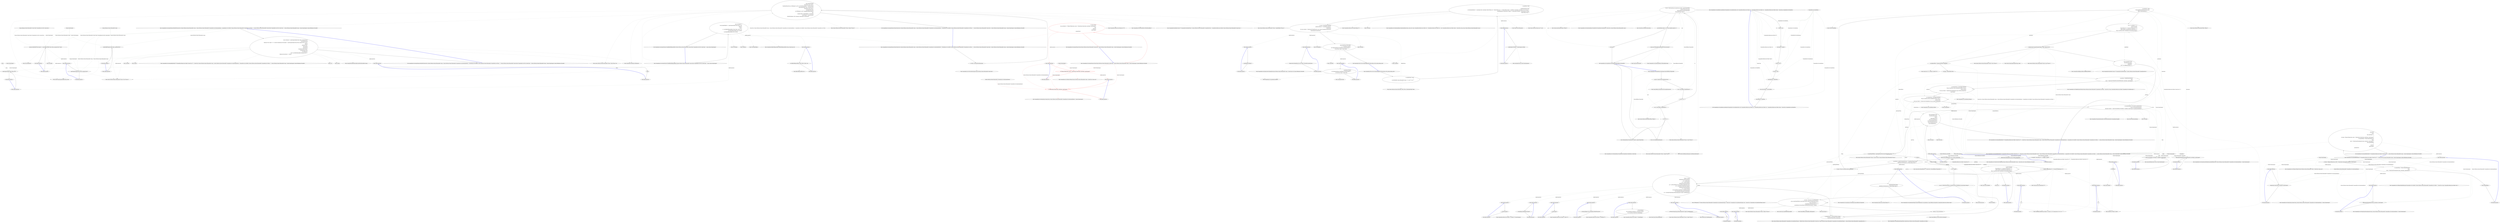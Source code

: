 digraph  {
m0_51 [cluster="Unk.SingleOrDefault", file="ErrorExtensions.cs", label="Entry Unk.SingleOrDefault", span=""];
m0_34 [cluster="Unk.Just", file="ErrorExtensions.cs", label="Entry Unk.Just", span=""];
m0_16 [cluster="System.Collections.Generic.IEnumerable<TSource>.Empty<TSource>()", file="ErrorExtensions.cs", label="Entry System.Collections.Generic.IEnumerable<TSource>.Empty<TSource>()", span="62-62"];
m0_30 [cluster="Unk.>", file="ErrorExtensions.cs", label="Entry Unk.>", span=""];
m0_29 [cluster="Unk.Any", file="ErrorExtensions.cs", label="Entry Unk.Any", span=""];
m0_25 [cluster="CommandLine.Core.InstanceChooser.CreateHelpVerbRequestedError(System.Collections.Generic.IEnumerable<System.Tuple<CommandLine.Core.Verb, System.Type>>, string, System.StringComparer)", file="ErrorExtensions.cs", label="Entry CommandLine.Core.InstanceChooser.CreateHelpVerbRequestedError(System.Collections.Generic.IEnumerable<System.Tuple<CommandLine.Core.Verb, System.Type>>, string, System.StringComparer)", span="69-69"];
m0_49 [cluster="CommandLine.Core.InstanceChooser.CreateHelpVerbRequestedError(System.Collections.Generic.IEnumerable<System.Tuple<CommandLine.Core.Verb, System.Type>>, string, System.StringComparer)", file="ErrorExtensions.cs", label="return verb.Length > 0\r\n                      ? verbs.SingleOrDefault(v => nameComparer.Equals(v.Item1.Name, verb))\r\n                             .ToMaybe()\r\n                             .Return(\r\n                                 v => new HelpVerbRequestedError(v.Item1.Name, v.Item2, true),\r\n                                 new HelpVerbRequestedError(null, null, false))\r\n                      : new HelpVerbRequestedError(null, null, false);", span="74-80"];
m0_50 [cluster="CommandLine.Core.InstanceChooser.CreateHelpVerbRequestedError(System.Collections.Generic.IEnumerable<System.Tuple<CommandLine.Core.Verb, System.Type>>, string, System.StringComparer)", file="ErrorExtensions.cs", label="Exit CommandLine.Core.InstanceChooser.CreateHelpVerbRequestedError(System.Collections.Generic.IEnumerable<System.Tuple<CommandLine.Core.Verb, System.Type>>, string, System.StringComparer)", span="69-69"];
m0_32 [cluster="CommandLine.BadVerbSelectedError.BadVerbSelectedError(string)", file="ErrorExtensions.cs", label="Entry CommandLine.BadVerbSelectedError.BadVerbSelectedError(string)", span="342-342"];
m0_53 [cluster="CommandLine.HelpVerbRequestedError.HelpVerbRequestedError(string, System.Type, bool)", file="ErrorExtensions.cs", label="Entry CommandLine.HelpVerbRequestedError.HelpVerbRequestedError(string, System.Type, bool)", span="368-368"];
m0_3 [cluster="CommandLine.Core.InstanceChooser.Choose(System.Func<System.Collections.Generic.IEnumerable<string>, System.Collections.Generic.IEnumerable<CommandLine.Core.OptionSpecification>, CommandLine.Core.StatePair<System.Collections.Generic.IEnumerable<CommandLine.Core.Token>>>, System.Collections.Generic.IEnumerable<System.Type>, System.Collections.Generic.IEnumerable<string>, System.StringComparer, System.Globalization.CultureInfo)", file="ErrorExtensions.cs", label="Entry CommandLine.Core.InstanceChooser.Choose(System.Func<System.Collections.Generic.IEnumerable<string>, System.Collections.Generic.IEnumerable<CommandLine.Core.OptionSpecification>, CommandLine.Core.StatePair<System.Collections.Generic.IEnumerable<CommandLine.Core.Token>>>, System.Collections.Generic.IEnumerable<System.Type>, System.Collections.Generic.IEnumerable<string>, System.StringComparer, System.Globalization.CultureInfo)", span="26-26"];
m0_12 [cluster="CommandLine.Core.InstanceChooser.Choose(System.Func<System.Collections.Generic.IEnumerable<string>, System.Collections.Generic.IEnumerable<CommandLine.Core.OptionSpecification>, CommandLine.Core.StatePair<System.Collections.Generic.IEnumerable<CommandLine.Core.Token>>>, System.Collections.Generic.IEnumerable<System.Type>, System.Collections.Generic.IEnumerable<string>, System.StringComparer, System.Globalization.CultureInfo)", file="ErrorExtensions.cs", label="var verbs = Verb.SelectFromTypes(types)", span="33-33"];
m0_13 [cluster="CommandLine.Core.InstanceChooser.Choose(System.Func<System.Collections.Generic.IEnumerable<string>, System.Collections.Generic.IEnumerable<CommandLine.Core.OptionSpecification>, CommandLine.Core.StatePair<System.Collections.Generic.IEnumerable<CommandLine.Core.Token>>>, System.Collections.Generic.IEnumerable<System.Type>, System.Collections.Generic.IEnumerable<string>, System.StringComparer, System.Globalization.CultureInfo)", file="ErrorExtensions.cs", label="return arguments.Empty()\r\n                ? ParserResult.Create<object>(\r\n                    ParserResultType.Verbs, new NullInstance(), new[] { new NoVerbSelectedError() }, Maybe.Just(types))\r\n                : nameComparer.Equals(''help'', arguments.First())\r\n                   ? ParserResult.Create<object>(\r\n                        ParserResultType.Verbs,\r\n                        new NullInstance(), new[] { CreateHelpVerbRequestedError(\r\n                            verbs,\r\n                            arguments.Skip(1).SingleOrDefault() ?? string.Empty,\r\n                            nameComparer) }, Maybe.Just(types))\r\n                   : MatchVerb(tokenizer, verbs, arguments, nameComparer, parsingCulture);", span="35-45"];
m0_14 [cluster="CommandLine.Core.InstanceChooser.Choose(System.Func<System.Collections.Generic.IEnumerable<string>, System.Collections.Generic.IEnumerable<CommandLine.Core.OptionSpecification>, CommandLine.Core.StatePair<System.Collections.Generic.IEnumerable<CommandLine.Core.Token>>>, System.Collections.Generic.IEnumerable<System.Type>, System.Collections.Generic.IEnumerable<string>, System.StringComparer, System.Globalization.CultureInfo)", file="ErrorExtensions.cs", label="Exit CommandLine.Core.InstanceChooser.Choose(System.Func<System.Collections.Generic.IEnumerable<string>, System.Collections.Generic.IEnumerable<CommandLine.Core.OptionSpecification>, CommandLine.Core.StatePair<System.Collections.Generic.IEnumerable<CommandLine.Core.Token>>>, System.Collections.Generic.IEnumerable<System.Type>, System.Collections.Generic.IEnumerable<string>, System.StringComparer, System.Globalization.CultureInfo)", span="26-26"];
m0_11 [cluster="CommandLine.Core.NameLookup.Contains(string, System.Collections.Generic.IEnumerable<CommandLine.Core.OptionSpecification>, System.StringComparer)", file="ErrorExtensions.cs", label="Entry CommandLine.Core.NameLookup.Contains(string, System.Collections.Generic.IEnumerable<CommandLine.Core.OptionSpecification>, System.StringComparer)", span="11-11"];
m0_22 [cluster="System.StringComparer.Equals(string, string)", file="ErrorExtensions.cs", label="Entry System.StringComparer.Equals(string, string)", span="0-0"];
m0_41 [cluster="Unk.Single", file="ErrorExtensions.cs", label="Entry Unk.Single", span=""];
m0_52 [cluster="Unk.ToMaybe", file="ErrorExtensions.cs", label="Entry Unk.ToMaybe", span=""];
m0_58 [cluster="lambda expression", file="ErrorExtensions.cs", label="Entry lambda expression", span="78-78"];
m0_5 [cluster="lambda expression", color=red, community=0, file="ErrorExtensions.cs", label="30: Tokenizer.Tokenize(args, name => NameLookup.Contains(name, optionSpecs, nameComparer))", span="19-19"];
m0_9 [cluster="lambda expression", color=red, community=0, file="ErrorExtensions.cs", label="23: NameLookup.Contains(name, optionSpecs, nameComparer)", span="19-19"];
m0_4 [cluster="lambda expression", file="ErrorExtensions.cs", label="Entry lambda expression", span="19-19"];
m0_6 [cluster="lambda expression", file="ErrorExtensions.cs", label="Exit lambda expression", span="19-19"];
m0_8 [cluster="lambda expression", file="ErrorExtensions.cs", label="Entry lambda expression", span="19-19"];
m0_10 [cluster="lambda expression", file="ErrorExtensions.cs", label="Exit lambda expression", span="19-19"];
m0_36 [cluster="lambda expression", file="ErrorExtensions.cs", label="nameComparer.Equals(a.Item1.Name, arguments.First())", span="55-55"];
m0_39 [cluster="lambda expression", file="ErrorExtensions.cs", label="Activator.CreateInstance(verbs.Single(v => nameComparer.Equals(v.Item1.Name, arguments.First())).Item2)", span="57-57"];
m0_44 [cluster="lambda expression", file="ErrorExtensions.cs", label="nameComparer.Equals(v.Item1.Name, arguments.First())", span="57-57"];
m0_35 [cluster="lambda expression", file="ErrorExtensions.cs", label="Entry lambda expression", span="55-55"];
m0_38 [cluster="lambda expression", file="ErrorExtensions.cs", label="Entry lambda expression", span="57-57"];
m0_46 [cluster="lambda expression", file="ErrorExtensions.cs", label="Entry lambda expression", span="66-66"];
m0_37 [cluster="lambda expression", file="ErrorExtensions.cs", label="Exit lambda expression", span="55-55"];
m0_40 [cluster="lambda expression", file="ErrorExtensions.cs", label="Exit lambda expression", span="57-57"];
m0_43 [cluster="lambda expression", file="ErrorExtensions.cs", label="Entry lambda expression", span="57-57"];
m0_45 [cluster="lambda expression", file="ErrorExtensions.cs", label="Exit lambda expression", span="57-57"];
m0_47 [cluster="lambda expression", file="ErrorExtensions.cs", label="v.Item2", span="66-66"];
m0_48 [cluster="lambda expression", file="ErrorExtensions.cs", label="Exit lambda expression", span="66-66"];
m0_56 [cluster="lambda expression", file="ErrorExtensions.cs", label="nameComparer.Equals(v.Item1.Name, verb)", span="75-75"];
m0_55 [cluster="lambda expression", file="ErrorExtensions.cs", label="Entry lambda expression", span="75-75"];
m0_57 [cluster="lambda expression", file="ErrorExtensions.cs", label="Exit lambda expression", span="75-75"];
m0_59 [cluster="lambda expression", file="ErrorExtensions.cs", label="new HelpVerbRequestedError(v.Item1.Name, v.Item2, true)", span="78-78"];
m0_60 [cluster="lambda expression", file="ErrorExtensions.cs", label="Exit lambda expression", span="78-78"];
m0_21 [cluster="System.Collections.Generic.IEnumerable<TSource>.First<TSource>()", file="ErrorExtensions.cs", label="Entry System.Collections.Generic.IEnumerable<TSource>.First<TSource>()", span="0-0"];
m0_23 [cluster="System.Collections.Generic.IEnumerable<TSource>.Skip<TSource>(int)", file="ErrorExtensions.cs", label="Entry System.Collections.Generic.IEnumerable<TSource>.Skip<TSource>(int)", span="0-0"];
m0_19 [cluster="CommandLine.Infrastructure.Maybe.Just<T>(T)", file="ErrorExtensions.cs", label="Entry CommandLine.Infrastructure.Maybe.Just<T>(T)", span="68-68"];
m0_33 [cluster="Unk.Select", file="ErrorExtensions.cs", label="Entry Unk.Select", span=""];
m0_18 [cluster="CommandLine.NoVerbSelectedError.NoVerbSelectedError()", file="ErrorExtensions.cs", label="Entry CommandLine.NoVerbSelectedError.NoVerbSelectedError()", span="406-406"];
m0_0 [cluster="CommandLine.Core.InstanceChooser.Choose(System.Collections.Generic.IEnumerable<System.Type>, System.Collections.Generic.IEnumerable<string>, System.StringComparer, System.Globalization.CultureInfo)", file="ErrorExtensions.cs", label="Entry CommandLine.Core.InstanceChooser.Choose(System.Collections.Generic.IEnumerable<System.Type>, System.Collections.Generic.IEnumerable<string>, System.StringComparer, System.Globalization.CultureInfo)", span="12-12"];
m0_1 [cluster="CommandLine.Core.InstanceChooser.Choose(System.Collections.Generic.IEnumerable<System.Type>, System.Collections.Generic.IEnumerable<string>, System.StringComparer, System.Globalization.CultureInfo)", color=red, community=0, file="ErrorExtensions.cs", label="30: return Choose(\r\n                (args, optionSpecs) => Tokenizer.Tokenize(args, name => NameLookup.Contains(name, optionSpecs, nameComparer)),\r\n                types,\r\n                arguments,\r\n                nameComparer,\r\n                parsingCulture);", span="18-23"];
m0_2 [cluster="CommandLine.Core.InstanceChooser.Choose(System.Collections.Generic.IEnumerable<System.Type>, System.Collections.Generic.IEnumerable<string>, System.StringComparer, System.Globalization.CultureInfo)", file="ErrorExtensions.cs", label="Exit CommandLine.Core.InstanceChooser.Choose(System.Collections.Generic.IEnumerable<System.Type>, System.Collections.Generic.IEnumerable<string>, System.StringComparer, System.Globalization.CultureInfo)", span="12-12"];
m0_7 [cluster="CommandLine.Core.Tokenizer.Tokenize(System.Collections.Generic.IEnumerable<string>, System.Func<string, bool>)", file="ErrorExtensions.cs", label="Entry CommandLine.Core.Tokenizer.Tokenize(System.Collections.Generic.IEnumerable<string>, System.Func<string, bool>)", span="11-11"];
m0_54 [cluster="Unk.Return", file="ErrorExtensions.cs", label="Entry Unk.Return", span=""];
m0_26 [cluster="CommandLine.Core.InstanceChooser.MatchVerb(System.Func<System.Collections.Generic.IEnumerable<string>, System.Collections.Generic.IEnumerable<CommandLine.Core.OptionSpecification>, CommandLine.Core.StatePair<System.Collections.Generic.IEnumerable<CommandLine.Core.Token>>>, System.Collections.Generic.IEnumerable<System.Tuple<CommandLine.Core.Verb, System.Type>>, System.Collections.Generic.IEnumerable<string>, System.StringComparer, System.Globalization.CultureInfo)", file="ErrorExtensions.cs", label="Entry CommandLine.Core.InstanceChooser.MatchVerb(System.Func<System.Collections.Generic.IEnumerable<string>, System.Collections.Generic.IEnumerable<CommandLine.Core.OptionSpecification>, CommandLine.Core.StatePair<System.Collections.Generic.IEnumerable<CommandLine.Core.Token>>>, System.Collections.Generic.IEnumerable<System.Tuple<CommandLine.Core.Verb, System.Type>>, System.Collections.Generic.IEnumerable<string>, System.StringComparer, System.Globalization.CultureInfo)", span="48-48"];
m0_27 [cluster="CommandLine.Core.InstanceChooser.MatchVerb(System.Func<System.Collections.Generic.IEnumerable<string>, System.Collections.Generic.IEnumerable<CommandLine.Core.OptionSpecification>, CommandLine.Core.StatePair<System.Collections.Generic.IEnumerable<CommandLine.Core.Token>>>, System.Collections.Generic.IEnumerable<System.Tuple<CommandLine.Core.Verb, System.Type>>, System.Collections.Generic.IEnumerable<string>, System.StringComparer, System.Globalization.CultureInfo)", file="ErrorExtensions.cs", label="return verbs.Any(a => nameComparer.Equals(a.Item1.Name, arguments.First()))\r\n                ? InstanceBuilder.Build(\r\n                    Maybe.Just<Func<object>>(() => Activator.CreateInstance(verbs.Single(v => nameComparer.Equals(v.Item1.Name, arguments.First())).Item2)),\r\n                    tokenizer,\r\n                    arguments.Skip(1),\r\n                    nameComparer,\r\n                    parsingCulture)\r\n                : ParserResult.Create<object>(\r\n                    ParserResultType.Verbs,\r\n                    new NullInstance(),\r\n                    new[] { new BadVerbSelectedError(arguments.First()) },\r\n                    Maybe.Just(verbs.Select(v => v.Item2)));", span="55-66"];
m0_28 [cluster="CommandLine.Core.InstanceChooser.MatchVerb(System.Func<System.Collections.Generic.IEnumerable<string>, System.Collections.Generic.IEnumerable<CommandLine.Core.OptionSpecification>, CommandLine.Core.StatePair<System.Collections.Generic.IEnumerable<CommandLine.Core.Token>>>, System.Collections.Generic.IEnumerable<System.Tuple<CommandLine.Core.Verb, System.Type>>, System.Collections.Generic.IEnumerable<string>, System.StringComparer, System.Globalization.CultureInfo)", file="ErrorExtensions.cs", label="Exit CommandLine.Core.InstanceChooser.MatchVerb(System.Func<System.Collections.Generic.IEnumerable<string>, System.Collections.Generic.IEnumerable<CommandLine.Core.OptionSpecification>, CommandLine.Core.StatePair<System.Collections.Generic.IEnumerable<CommandLine.Core.Token>>>, System.Collections.Generic.IEnumerable<System.Tuple<CommandLine.Core.Verb, System.Type>>, System.Collections.Generic.IEnumerable<string>, System.StringComparer, System.Globalization.CultureInfo)", span="48-48"];
m0_17 [cluster="CommandLine.NullInstance.NullInstance()", file="ErrorExtensions.cs", label="Entry CommandLine.NullInstance.NullInstance()", span="9-9"];
m0_20 [cluster="CommandLine.ParserResult.Create<T>(CommandLine.ParserResultType, T, System.Collections.Generic.IEnumerable<CommandLine.Error>, CommandLine.Infrastructure.Maybe<System.Collections.Generic.IEnumerable<System.Type>>)", file="ErrorExtensions.cs", label="Entry CommandLine.ParserResult.Create<T>(CommandLine.ParserResultType, T, System.Collections.Generic.IEnumerable<CommandLine.Error>, CommandLine.Infrastructure.Maybe<System.Collections.Generic.IEnumerable<System.Type>>)", span="105-105"];
m0_42 [cluster="Unk.CreateInstance", file="ErrorExtensions.cs", label="Entry Unk.CreateInstance", span=""];
m0_31 [cluster="CommandLine.Core.InstanceBuilder.Build<T>(CommandLine.Infrastructure.Maybe<System.Func<T>>, System.Func<System.Collections.Generic.IEnumerable<string>, System.Collections.Generic.IEnumerable<CommandLine.Core.OptionSpecification>, CommandLine.Core.StatePair<System.Collections.Generic.IEnumerable<CommandLine.Core.Token>>>, System.Collections.Generic.IEnumerable<string>, System.StringComparer, System.Globalization.CultureInfo)", file="ErrorExtensions.cs", label="Entry CommandLine.Core.InstanceBuilder.Build<T>(CommandLine.Infrastructure.Maybe<System.Func<T>>, System.Func<System.Collections.Generic.IEnumerable<string>, System.Collections.Generic.IEnumerable<CommandLine.Core.OptionSpecification>, CommandLine.Core.StatePair<System.Collections.Generic.IEnumerable<CommandLine.Core.Token>>>, System.Collections.Generic.IEnumerable<string>, System.StringComparer, System.Globalization.CultureInfo)", span="34-34"];
m0_15 [cluster="CommandLine.Core.Verb.SelectFromTypes(System.Collections.Generic.IEnumerable<System.Type>)", file="ErrorExtensions.cs", label="Entry CommandLine.Core.Verb.SelectFromTypes(System.Collections.Generic.IEnumerable<System.Type>)", span="40-40"];
m0_24 [cluster="System.Collections.Generic.IEnumerable<TSource>.SingleOrDefault<TSource>()", file="ErrorExtensions.cs", label="Entry System.Collections.Generic.IEnumerable<TSource>.SingleOrDefault<TSource>()", span="0-0"];
m0_61 [cluster="HelpVerbRequestedError.cstr", file="ErrorExtensions.cs", label="Entry HelpVerbRequestedError.cstr", span=""];
m0_62 [file="ErrorExtensions.cs", label="System.StringComparer", span=""];
m0_63 [file="ErrorExtensions.cs", label="System.Collections.Generic.IEnumerable<CommandLine.Core.OptionSpecification>", span=""];
m0_64 [file="ErrorExtensions.cs", label="System.Collections.Generic.IEnumerable<string>", span=""];
m0_65 [file="ErrorExtensions.cs", label="System.StringComparer", span=""];
m0_66 [file="ErrorExtensions.cs", label="System.Collections.Generic.IEnumerable<System.Tuple<CommandLine.Core.Verb, System.Type>>", span=""];
m0_67 [file="ErrorExtensions.cs", label=string, span=""];
m0_68 [file="ErrorExtensions.cs", label="System.StringComparer", span=""];
m1_8 [cluster="CommandLine.Infrastructure.Maybe.Nothing<T>()", file="HelpTextTests.cs", label="Entry CommandLine.Infrastructure.Maybe.Nothing<T>()", span="63-63"];
m1_12 [cluster="Unk.Create", file="HelpTextTests.cs", label="Entry Unk.Create", span=""];
m1_13 [cluster="Unk.Where", file="HelpTextTests.cs", label="Entry Unk.Where", span=""];
m1_6 [cluster="System.Collections.Generic.KeyValuePair<TKey, TValue>.KeyValuePair(TKey, TValue)", file="HelpTextTests.cs", label="Entry System.Collections.Generic.KeyValuePair<TKey, TValue>.KeyValuePair(TKey, TValue)", span="0-0"];
m1_7 [cluster="CommandLine.Core.OptionSpecification.OptionSpecification(string, string, bool, string, CommandLine.Infrastructure.Maybe<int>, CommandLine.Infrastructure.Maybe<int>, char, CommandLine.Infrastructure.Maybe<object>, System.Type, string, string, System.Collections.Generic.IEnumerable<string>)", file="HelpTextTests.cs", label="Entry CommandLine.Core.OptionSpecification.OptionSpecification(string, string, bool, string, CommandLine.Infrastructure.Maybe<int>, CommandLine.Infrastructure.Maybe<int>, char, CommandLine.Infrastructure.Maybe<object>, System.Type, string, string, System.Collections.Generic.IEnumerable<string>)", span="17-17"];
m1_11 [cluster="Unk.Single", file="HelpTextTests.cs", label="Entry Unk.Single", span=""];
m1_15 [cluster="Unk.NotNull", file="HelpTextTests.cs", label="Entry Unk.NotNull", span=""];
m1_27 [cluster="CommandLine.Core.TypeConverter.ChangeType(System.Collections.Generic.IEnumerable<string>, System.Type, bool, System.Globalization.CultureInfo)", file="HelpTextTests.cs", label="Entry CommandLine.Core.TypeConverter.ChangeType(System.Collections.Generic.IEnumerable<string>, System.Type, bool, System.Globalization.CultureInfo)", span="12-12"];
m1_0 [cluster="CommandLine.Tests.Unit.Core.OptionMapperTests.Map_boolean_switch_creates_boolean_value()", file="HelpTextTests.cs", label="Entry CommandLine.Tests.Unit.Core.OptionMapperTests.Map_boolean_switch_creates_boolean_value()", span="16-16"];
m1_1 [cluster="CommandLine.Tests.Unit.Core.OptionMapperTests.Map_boolean_switch_creates_boolean_value()", file="HelpTextTests.cs", label="var tokenPartitions = new[]\r\n                {\r\n                    new KeyValuePair<string, IEnumerable<string>>(''x'', new [] { ''true'' })\r\n                }", span="19-22"];
m1_2 [cluster="CommandLine.Tests.Unit.Core.OptionMapperTests.Map_boolean_switch_creates_boolean_value()", file="HelpTextTests.cs", label="var specProps = new[]\r\n                {\r\n                    SpecificationProperty.Create(\r\n                        new OptionSpecification(''x'', string.Empty, false, string.Empty, Maybe.Nothing<int>(), Maybe.Nothing<int>(), '\0', Maybe.Nothing<object>(), typeof(bool), string.Empty, string.Empty, new List<string>()), \r\n                        typeof(FakeOptions).GetProperties().Single(p => p.Name.Equals(''BoolValue'', StringComparison.Ordinal)),\r\n                        Maybe.Nothing<object>())\r\n                }", span="23-29"];
m1_3 [cluster="CommandLine.Tests.Unit.Core.OptionMapperTests.Map_boolean_switch_creates_boolean_value()", file="HelpTextTests.cs", label="var result = OptionMapper.MapValues(\r\n                specProps.Where(pt => pt.Specification.IsOption()),\r\n                tokenPartitions,\r\n                (vals, type, isScalar) => TypeConverter.ChangeType(vals, type, isScalar, CultureInfo.InvariantCulture),\r\n                StringComparer.InvariantCulture)", span="32-36"];
m1_4 [cluster="CommandLine.Tests.Unit.Core.OptionMapperTests.Map_boolean_switch_creates_boolean_value()", file="HelpTextTests.cs", label="Assert.NotNull(result.Value.Single(\r\n                a => a.Specification.IsOption()\r\n                && ((OptionSpecification)a.Specification).ShortName.Equals(''x'')\r\n                && (bool)((Just<object>)a.Value).Value))", span="39-42"];
m1_5 [cluster="CommandLine.Tests.Unit.Core.OptionMapperTests.Map_boolean_switch_creates_boolean_value()", file="HelpTextTests.cs", label="Exit CommandLine.Tests.Unit.Core.OptionMapperTests.Map_boolean_switch_creates_boolean_value()", span="16-16"];
m1_28 [cluster="lambda expression", file="HelpTextTests.cs", label="Entry lambda expression", span="40-42"];
m1_16 [cluster="lambda expression", file="HelpTextTests.cs", label="Entry lambda expression", span="27-27"];
m1_20 [cluster="lambda expression", file="HelpTextTests.cs", label="Entry lambda expression", span="33-33"];
m1_24 [cluster="lambda expression", file="HelpTextTests.cs", label="Entry lambda expression", span="35-35"];
m1_17 [cluster="lambda expression", file="HelpTextTests.cs", label="p.Name.Equals(''BoolValue'', StringComparison.Ordinal)", span="27-27"];
m1_18 [cluster="lambda expression", file="HelpTextTests.cs", label="Exit lambda expression", span="27-27"];
m1_21 [cluster="lambda expression", file="HelpTextTests.cs", label="pt.Specification.IsOption()", span="33-33"];
m1_22 [cluster="lambda expression", file="HelpTextTests.cs", label="Exit lambda expression", span="33-33"];
m1_25 [cluster="lambda expression", file="HelpTextTests.cs", label="TypeConverter.ChangeType(vals, type, isScalar, CultureInfo.InvariantCulture)", span="35-35"];
m1_26 [cluster="lambda expression", file="HelpTextTests.cs", label="Exit lambda expression", span="35-35"];
m1_29 [cluster="lambda expression", file="HelpTextTests.cs", label="a.Specification.IsOption()\r\n                && ((OptionSpecification)a.Specification).ShortName.Equals(''x'')\r\n                && (bool)((Just<object>)a.Value).Value", span="40-42"];
m1_30 [cluster="lambda expression", file="HelpTextTests.cs", label="Exit lambda expression", span="40-42"];
m1_31 [cluster="string.Equals(string)", file="HelpTextTests.cs", label="Entry string.Equals(string)", span="0-0"];
m1_19 [cluster="string.Equals(string, System.StringComparison)", file="HelpTextTests.cs", label="Entry string.Equals(string, System.StringComparison)", span="0-0"];
m1_23 [cluster="CommandLine.Core.Specification.IsOption()", file="HelpTextTests.cs", label="Entry CommandLine.Core.Specification.IsOption()", span="11-11"];
m1_14 [cluster="Unk.MapValues", file="HelpTextTests.cs", label="Entry Unk.MapValues", span=""];
m1_10 [cluster="System.Type.GetProperties()", file="HelpTextTests.cs", label="Entry System.Type.GetProperties()", span="0-0"];
m1_9 [cluster="System.Collections.Generic.List<T>.List()", file="HelpTextTests.cs", label="Entry System.Collections.Generic.List<T>.List()", span="0-0"];
m2_27 [cluster="System.Linq.Enumerable.Empty<TResult>()", file="ParserTests.cs", label="Entry System.Linq.Enumerable.Empty<TResult>()", span="0-0"];
m2_28 [cluster="CommandLine.Core.OptionSpecification.FromAttribute(CommandLine.OptionAttribute, System.Type, System.Collections.Generic.IEnumerable<string>)", file="ParserTests.cs", label="Entry CommandLine.Core.OptionSpecification.FromAttribute(CommandLine.OptionAttribute, System.Type, System.Collections.Generic.IEnumerable<string>)", span="32-32"];
m2_0 [cluster="CommandLine.Core.Specification.Specification(CommandLine.Core.SpecificationType, bool, CommandLine.Infrastructure.Maybe<int>, CommandLine.Infrastructure.Maybe<int>, CommandLine.Infrastructure.Maybe<object>, System.Type, CommandLine.Core.TargetType)", file="ParserTests.cs", label="Entry CommandLine.Core.Specification.Specification(CommandLine.Core.SpecificationType, bool, CommandLine.Infrastructure.Maybe<int>, CommandLine.Infrastructure.Maybe<int>, CommandLine.Infrastructure.Maybe<object>, System.Type, CommandLine.Core.TargetType)", span="35-35"];
m2_1 [cluster="CommandLine.Core.Specification.Specification(CommandLine.Core.SpecificationType, bool, CommandLine.Infrastructure.Maybe<int>, CommandLine.Infrastructure.Maybe<int>, CommandLine.Infrastructure.Maybe<object>, System.Type, CommandLine.Core.TargetType)", file="ParserTests.cs", label="this.tag = tag", span="38-38"];
m2_2 [cluster="CommandLine.Core.Specification.Specification(CommandLine.Core.SpecificationType, bool, CommandLine.Infrastructure.Maybe<int>, CommandLine.Infrastructure.Maybe<int>, CommandLine.Infrastructure.Maybe<object>, System.Type, CommandLine.Core.TargetType)", file="ParserTests.cs", label="this.required = required", span="39-39"];
m2_3 [cluster="CommandLine.Core.Specification.Specification(CommandLine.Core.SpecificationType, bool, CommandLine.Infrastructure.Maybe<int>, CommandLine.Infrastructure.Maybe<int>, CommandLine.Infrastructure.Maybe<object>, System.Type, CommandLine.Core.TargetType)", file="ParserTests.cs", label="this.min = min", span="40-40"];
m2_4 [cluster="CommandLine.Core.Specification.Specification(CommandLine.Core.SpecificationType, bool, CommandLine.Infrastructure.Maybe<int>, CommandLine.Infrastructure.Maybe<int>, CommandLine.Infrastructure.Maybe<object>, System.Type, CommandLine.Core.TargetType)", file="ParserTests.cs", label="this.max = max", span="41-41"];
m2_5 [cluster="CommandLine.Core.Specification.Specification(CommandLine.Core.SpecificationType, bool, CommandLine.Infrastructure.Maybe<int>, CommandLine.Infrastructure.Maybe<int>, CommandLine.Infrastructure.Maybe<object>, System.Type, CommandLine.Core.TargetType)", file="ParserTests.cs", label="this.defaultValue = defaultValue", span="42-42"];
m2_6 [cluster="CommandLine.Core.Specification.Specification(CommandLine.Core.SpecificationType, bool, CommandLine.Infrastructure.Maybe<int>, CommandLine.Infrastructure.Maybe<int>, CommandLine.Infrastructure.Maybe<object>, System.Type, CommandLine.Core.TargetType)", file="ParserTests.cs", label="this.conversionType = conversionType", span="43-43"];
m2_7 [cluster="CommandLine.Core.Specification.Specification(CommandLine.Core.SpecificationType, bool, CommandLine.Infrastructure.Maybe<int>, CommandLine.Infrastructure.Maybe<int>, CommandLine.Infrastructure.Maybe<object>, System.Type, CommandLine.Core.TargetType)", file="ParserTests.cs", label="this.targetType = targetType", span="44-44"];
m2_8 [cluster="CommandLine.Core.Specification.Specification(CommandLine.Core.SpecificationType, bool, CommandLine.Infrastructure.Maybe<int>, CommandLine.Infrastructure.Maybe<int>, CommandLine.Infrastructure.Maybe<object>, System.Type, CommandLine.Core.TargetType)", file="ParserTests.cs", label="Exit CommandLine.Core.Specification.Specification(CommandLine.Core.SpecificationType, bool, CommandLine.Infrastructure.Maybe<int>, CommandLine.Infrastructure.Maybe<int>, CommandLine.Infrastructure.Maybe<object>, System.Type, CommandLine.Core.TargetType)", span="35-35"];
m2_24 [cluster="System.Collections.Generic.IEnumerable<TSource>.Count<TSource>()", file="ParserTests.cs", label="Entry System.Collections.Generic.IEnumerable<TSource>.Count<TSource>()", span="0-0"];
m2_23 [cluster="System.Collections.IEnumerable.OfType<TResult>()", file="ParserTests.cs", label="Entry System.Collections.IEnumerable.OfType<TResult>()", span="0-0"];
m2_29 [cluster="string.ToLowerInvariant()", file="ParserTests.cs", label="Entry string.ToLowerInvariant()", span="0-0"];
m2_26 [cluster="System.Enum.GetNames(System.Type)", file="ParserTests.cs", label="Entry System.Enum.GetNames(System.Type)", span="0-0"];
m2_31 [cluster="CommandLine.Core.ValueSpecification.FromAttribute(CommandLine.ValueAttribute, System.Type)", file="ParserTests.cs", label="Entry CommandLine.Core.ValueSpecification.FromAttribute(CommandLine.ValueAttribute, System.Type)", span="18-18"];
m2_9 [cluster="CommandLine.Core.Specification.FromProperty(System.Reflection.PropertyInfo)", file="ParserTests.cs", label="Entry CommandLine.Core.Specification.FromProperty(System.Reflection.PropertyInfo)", span="82-82"];
m2_10 [cluster="CommandLine.Core.Specification.FromProperty(System.Reflection.PropertyInfo)", file="ParserTests.cs", label="var attrs = property.GetCustomAttributes(true)", span="84-84"];
m2_13 [cluster="CommandLine.Core.Specification.FromProperty(System.Reflection.PropertyInfo)", file="ParserTests.cs", label="var spec = OptionSpecification.FromAttribute(oa.Single(), property.PropertyType,\r\n                    property.PropertyType.IsEnum\r\n                        ? Enum.GetNames(property.PropertyType)\r\n                        : Enumerable.Empty<string>())", span="88-91"];
m2_15 [cluster="CommandLine.Core.Specification.FromProperty(System.Reflection.PropertyInfo)", file="ParserTests.cs", label="return spec.WithLongName(property.Name.ToLowerInvariant());", span="94-94"];
m2_19 [cluster="CommandLine.Core.Specification.FromProperty(System.Reflection.PropertyInfo)", file="ParserTests.cs", label="return ValueSpecification.FromAttribute(va.Single(), property.PropertyType);", span="102-102"];
m2_11 [cluster="CommandLine.Core.Specification.FromProperty(System.Reflection.PropertyInfo)", file="ParserTests.cs", label="var oa = attrs.OfType<OptionAttribute>()", span="85-85"];
m2_17 [cluster="CommandLine.Core.Specification.FromProperty(System.Reflection.PropertyInfo)", file="ParserTests.cs", label="var va = attrs.OfType<ValueAttribute>()", span="99-99"];
m2_12 [cluster="CommandLine.Core.Specification.FromProperty(System.Reflection.PropertyInfo)", file="ParserTests.cs", label="oa.Count() == 1", span="86-86"];
m2_14 [cluster="CommandLine.Core.Specification.FromProperty(System.Reflection.PropertyInfo)", file="ParserTests.cs", label="spec.ShortName.Length == 0 && spec.LongName.Length == 0", span="92-92"];
m2_16 [cluster="CommandLine.Core.Specification.FromProperty(System.Reflection.PropertyInfo)", file="ParserTests.cs", label="return spec;", span="96-96"];
m2_18 [cluster="CommandLine.Core.Specification.FromProperty(System.Reflection.PropertyInfo)", file="ParserTests.cs", label="va.Count() == 1", span="100-100"];
m2_20 [cluster="CommandLine.Core.Specification.FromProperty(System.Reflection.PropertyInfo)", file="ParserTests.cs", label="throw new InvalidOperationException();", span="105-105"];
m2_21 [cluster="CommandLine.Core.Specification.FromProperty(System.Reflection.PropertyInfo)", file="ParserTests.cs", label="Exit CommandLine.Core.Specification.FromProperty(System.Reflection.PropertyInfo)", span="82-82"];
m2_22 [cluster="System.Reflection.MemberInfo.GetCustomAttributes(bool)", file="ParserTests.cs", label="Entry System.Reflection.MemberInfo.GetCustomAttributes(bool)", span="0-0"];
m2_25 [cluster="System.Collections.Generic.IEnumerable<TSource>.Single<TSource>()", file="ParserTests.cs", label="Entry System.Collections.Generic.IEnumerable<TSource>.Single<TSource>()", span="0-0"];
m2_30 [cluster="CommandLine.Core.OptionSpecification.WithLongName(string)", file="ParserTests.cs", label="Entry CommandLine.Core.OptionSpecification.WithLongName(string)", span="20-20"];
m2_32 [cluster="System.InvalidOperationException.InvalidOperationException()", file="ParserTests.cs", label="Entry System.InvalidOperationException.InvalidOperationException()", span="0-0"];
m2_33 [file="ParserTests.cs", label="CommandLine.Core.Specification", span=""];
m4_46 [cluster="Unk.ThrowingValidate", file="StringExtensions.cs", label="Entry Unk.ThrowingValidate", span=""];
m4_65 [cluster="T.SetProperties<T>(System.Collections.Generic.IEnumerable<CommandLine.Core.SpecificationProperty>, System.Func<CommandLine.Core.SpecificationProperty, bool>, System.Func<CommandLine.Core.SpecificationProperty, object>)", file="StringExtensions.cs", label="Entry T.SetProperties<T>(System.Collections.Generic.IEnumerable<CommandLine.Core.SpecificationProperty>, System.Func<CommandLine.Core.SpecificationProperty, bool>, System.Func<CommandLine.Core.SpecificationProperty, object>)", span="58-58"];
m4_10 [cluster="CommandLine.Core.Tokenizer.ExplodeOptionList(CommandLine.Core.StatePair<System.Collections.Generic.IEnumerable<CommandLine.Core.Token>>, System.Func<string, CommandLine.Infrastructure.Maybe<char>>)", file="StringExtensions.cs", label="Entry CommandLine.Core.Tokenizer.ExplodeOptionList(CommandLine.Core.StatePair<System.Collections.Generic.IEnumerable<CommandLine.Core.Token>>, System.Func<string, CommandLine.Infrastructure.Maybe<char>>)", span="44-44"];
m4_108 [cluster="string.MatchName(string, string, System.StringComparer)", file="StringExtensions.cs", label="Entry string.MatchName(string, string, System.StringComparer)", span="8-8"];
m4_55 [cluster="CommandLine.Core.TokenPartitioner.Partition(System.Collections.Generic.IEnumerable<CommandLine.Core.Token>, System.Func<string, CommandLine.Infrastructure.Maybe<CommandLine.Core.TypeDescriptor>>)", file="StringExtensions.cs", label="Entry CommandLine.Core.TokenPartitioner.Partition(System.Collections.Generic.IEnumerable<CommandLine.Core.Token>, System.Func<string, CommandLine.Infrastructure.Maybe<CommandLine.Core.TypeDescriptor>>)", span="12-12"];
m4_44 [cluster="CommandLine.Infrastructure.Maybe<T1>.Return<T1, T2>(System.Func<T1, T2>, T2)", file="StringExtensions.cs", label="Entry CommandLine.Infrastructure.Maybe<T1>.Return<T1, T2>(System.Func<T1, T2>, T2)", span="100-100"];
m4_71 [cluster="System.Collections.Generic.IEnumerable<TSource>.ToArray<TSource>()", file="StringExtensions.cs", label="Entry System.Collections.Generic.IEnumerable<TSource>.ToArray<TSource>()", span="0-0"];
m4_101 [cluster="CommandLine.Core.TypeConverter.ChangeType(System.Collections.Generic.IEnumerable<string>, System.Type, bool, System.Globalization.CultureInfo)", file="StringExtensions.cs", label="Entry CommandLine.Core.TypeConverter.ChangeType(System.Collections.Generic.IEnumerable<string>, System.Type, bool, System.Globalization.CultureInfo)", span="12-12"];
m4_115 [cluster="CommandLine.Infrastructure.Maybe<T>.IsJust<T>()", file="StringExtensions.cs", label="Entry CommandLine.Infrastructure.Maybe<T>.IsJust<T>()", span="149-149"];
m4_130 [cluster="CommandLine.Infrastructure.Maybe<T>.MatchNothing()", file="StringExtensions.cs", label="Entry CommandLine.Infrastructure.Maybe<T>.MatchNothing()", span="26-26"];
m4_90 [cluster="Unk.>", file="StringExtensions.cs", label="Entry Unk.>", span=""];
m4_18 [cluster="CommandLine.Core.NameLookup.HavingSeparator(string, System.Collections.Generic.IEnumerable<CommandLine.Core.OptionSpecification>, System.StringComparer)", file="StringExtensions.cs", label="Entry CommandLine.Core.NameLookup.HavingSeparator(string, System.Collections.Generic.IEnumerable<CommandLine.Core.OptionSpecification>, System.StringComparer)", span="16-16"];
m4_58 [cluster="CommandLine.Core.Specification.IsValue()", file="StringExtensions.cs", label="Entry CommandLine.Core.Specification.IsValue()", span="15-15"];
m4_70 [cluster="System.Type.CreateDefaultForImmutable()", file="StringExtensions.cs", label="Entry System.Type.CreateDefaultForImmutable()", span="122-122"];
m4_68 [cluster="System.Reflection.MethodBase.GetParameters()", file="StringExtensions.cs", label="Entry System.Reflection.MethodBase.GetParameters()", span="0-0"];
m4_74 [cluster="System.Collections.Generic.IEnumerable<CommandLine.Core.SpecificationProperty>.Validate(System.Collections.Generic.IEnumerable<System.Func<System.Collections.Generic.IEnumerable<CommandLine.Core.SpecificationProperty>, System.Collections.Generic.IEnumerable<CommandLine.Error>>>)", file="StringExtensions.cs", label="Entry System.Collections.Generic.IEnumerable<CommandLine.Core.SpecificationProperty>.Validate(System.Collections.Generic.IEnumerable<System.Func<System.Collections.Generic.IEnumerable<CommandLine.Core.SpecificationProperty>, System.Collections.Generic.IEnumerable<CommandLine.Error>>>)", span="40-40"];
m4_76 [cluster="Unk.Create", file="StringExtensions.cs", label="Entry Unk.Create", span=""];
m4_123 [cluster="CommandLine.Infrastructure.Maybe<T>.IsNothing<T>()", file="StringExtensions.cs", label="Entry CommandLine.Infrastructure.Maybe<T>.IsNothing<T>()", span="144-144"];
m4_119 [cluster="CommandLine.Infrastructure.Maybe<T>.FromJust<T>(System.Exception)", file="StringExtensions.cs", label="Entry CommandLine.Infrastructure.Maybe<T>.FromJust<T>(System.Exception)", span="134-134"];
m4_86 [cluster="CommandLine.Core.SpecificationProperty.Create(CommandLine.Core.Specification, System.Reflection.PropertyInfo, CommandLine.Infrastructure.Maybe<object>)", file="StringExtensions.cs", label="Entry CommandLine.Core.SpecificationProperty.Create(CommandLine.Core.Specification, System.Reflection.PropertyInfo, CommandLine.Infrastructure.Maybe<object>)", span="21-21"];
m4_14 [cluster="CommandLine.Core.NameLookup.Contains(string, System.Collections.Generic.IEnumerable<CommandLine.Core.OptionSpecification>, System.StringComparer)", file="StringExtensions.cs", label="Entry CommandLine.Core.NameLookup.Contains(string, System.Collections.Generic.IEnumerable<CommandLine.Core.OptionSpecification>, System.StringComparer)", span="11-11"];
m4_67 [cluster="Unk.GetConstructor", file="StringExtensions.cs", label="Entry Unk.GetConstructor", span=""];
m4_50 [cluster="System.StringComparer.Equals(string, string)", file="StringExtensions.cs", label="Entry System.StringComparer.Equals(string, string)", span="0-0"];
m4_45 [cluster="System.Type.GetSpecifications<T>(System.Func<System.Reflection.PropertyInfo, T>)", file="StringExtensions.cs", label="Entry System.Type.GetSpecifications<T>(System.Func<System.Reflection.PropertyInfo, T>)", span="14-14"];
m4_60 [cluster="Unk.Single", file="StringExtensions.cs", label="Entry Unk.Single", span=""];
m4_48 [cluster="System.Collections.Generic.IEnumerable<TSource>.Any<TSource>()", file="StringExtensions.cs", label="Entry System.Collections.Generic.IEnumerable<TSource>.Any<TSource>()", span="0-0"];
m4_51 [cluster="System.Func<TResult>.Invoke()", file="StringExtensions.cs", label="Entry System.Func<TResult>.Invoke()", span="0-0"];
m4_73 [cluster="CommandLine.Core.SpecificationPropertyRules.Lookup(System.Collections.Generic.IEnumerable<CommandLine.Core.Token>)", file="StringExtensions.cs", label="Entry CommandLine.Core.SpecificationPropertyRules.Lookup(System.Collections.Generic.IEnumerable<CommandLine.Core.Token>)", span="12-12"];
m4_91 [cluster="lambda expression", file="StringExtensions.cs", label="Entry lambda expression", span="54-54"];
m4_5 [cluster="lambda expression", file="StringExtensions.cs", label="var tokens = Tokenizer.Tokenize(args, name => NameLookup.Contains(name, optionSpecs, nameComparer))", span="23-23"];
m4_12 [cluster="lambda expression", file="StringExtensions.cs", label="NameLookup.Contains(name, optionSpecs, nameComparer)", span="23-23"];
m4_6 [cluster="lambda expression", file="StringExtensions.cs", label="var explodedTokens = Tokenizer.ExplodeOptionList(\r\n                            tokens,\r\n                            name => NameLookup.HavingSeparator(name, optionSpecs, nameComparer))", span="24-26"];
m4_16 [cluster="lambda expression", file="StringExtensions.cs", label="NameLookup.HavingSeparator(name, optionSpecs, nameComparer)", span="26-26"];
m4_4 [cluster="lambda expression", file="StringExtensions.cs", label="Entry lambda expression", span="21-28"];
m4_11 [cluster="lambda expression", file="StringExtensions.cs", label="Entry lambda expression", span="23-23"];
m4_7 [cluster="lambda expression", file="StringExtensions.cs", label="return explodedTokens;", span="27-27"];
m4_15 [cluster="lambda expression", file="StringExtensions.cs", label="Entry lambda expression", span="26-26"];
m4_8 [cluster="lambda expression", file="StringExtensions.cs", label="Exit lambda expression", span="21-28"];
m4_13 [cluster="lambda expression", file="StringExtensions.cs", label="Exit lambda expression", span="23-23"];
m4_17 [cluster="lambda expression", file="StringExtensions.cs", label="Exit lambda expression", span="26-26"];
m4_88 [cluster="lambda expression", file="StringExtensions.cs", label="typeof(T).IsMutable()\r\n                    ? factory.Return(f => f(), Activator.CreateInstance<T>())\r\n                    : ReflectionHelper.CreateDefaultImmutableInstance<T>(\r\n                        (from p in specProps select p.Specification.ConversionType).ToArray())", span="53-56"];
m4_95 [cluster="lambda expression", file="StringExtensions.cs", label="TypeLookup.FindTypeDescriptorAndSibling(name, optionSpecs, nameComparer)", span="72-72"];
m4_99 [cluster="lambda expression", file="StringExtensions.cs", label="TypeConverter.ChangeType(vals, type, isScalar, parsingCulture)", span="77-77"];
m4_103 [cluster="lambda expression", file="StringExtensions.cs", label="TypeConverter.ChangeType(vals, type, isScalar, parsingCulture)", span="83-83"];
m4_106 [cluster="lambda expression", file="StringExtensions.cs", label="token.Text.MatchName(o.ShortName, o.LongName, nameComparer)", span="87-87"];
m4_77 [cluster="lambda expression", file="StringExtensions.cs", label="Entry lambda expression", span="41-41"];
m4_81 [cluster="lambda expression", file="StringExtensions.cs", label="Entry lambda expression", span="43-44"];
m4_94 [cluster="lambda expression", file="StringExtensions.cs", label="Entry lambda expression", span="72-72"];
m4_98 [cluster="lambda expression", file="StringExtensions.cs", label="Entry lambda expression", span="77-77"];
m4_102 [cluster="lambda expression", file="StringExtensions.cs", label="Entry lambda expression", span="83-83"];
m4_105 [cluster="lambda expression", file="StringExtensions.cs", label="Entry lambda expression", span="87-87"];
m4_109 [cluster="lambda expression", file="StringExtensions.cs", label="Entry lambda expression", span="94-94"];
m4_137 [cluster="lambda expression", file="StringExtensions.cs", label="Entry lambda expression", span="114-114"];
m4_140 [cluster="lambda expression", file="StringExtensions.cs", label="Entry lambda expression", span="115-115"];
m4_112 [cluster="lambda expression", file="StringExtensions.cs", label="Entry lambda expression", span="97-97"];
m4_116 [cluster="lambda expression", file="StringExtensions.cs", label="Entry lambda expression", span="98-98"];
m4_120 [cluster="lambda expression", file="StringExtensions.cs", label="Entry lambda expression", span="100-100"];
m4_124 [cluster="lambda expression", file="StringExtensions.cs", label="Entry lambda expression", span="101-101"];
m4_127 [cluster="lambda expression", file="StringExtensions.cs", label="Entry lambda expression", span="103-105"];
m4_131 [cluster="lambda expression", file="StringExtensions.cs", label="Entry lambda expression", span="106-106"];
m4_78 [cluster="lambda expression", file="StringExtensions.cs", label="f().GetType()", span="41-41"];
m4_79 [cluster="lambda expression", file="StringExtensions.cs", label="Exit lambda expression", span="41-41"];
m4_82 [cluster="lambda expression", file="StringExtensions.cs", label="SpecificationProperty.Create(\r\n                    Specification.FromProperty(pi), pi, Maybe.Nothing<object>())", span="43-44"];
m4_83 [cluster="lambda expression", file="StringExtensions.cs", label="Exit lambda expression", span="43-44"];
m4_87 [cluster="lambda expression", file="StringExtensions.cs", label="Entry lambda expression", span="52-56"];
m4_89 [cluster="lambda expression", file="StringExtensions.cs", label="Exit lambda expression", span="52-56"];
m4_92 [cluster="lambda expression", file="StringExtensions.cs", label="f()", span="54-54"];
m4_93 [cluster="lambda expression", file="StringExtensions.cs", label="Exit lambda expression", span="54-54"];
m4_96 [cluster="lambda expression", file="StringExtensions.cs", label="Exit lambda expression", span="72-72"];
m4_100 [cluster="lambda expression", file="StringExtensions.cs", label="Exit lambda expression", span="77-77"];
m4_104 [cluster="lambda expression", file="StringExtensions.cs", label="Exit lambda expression", span="83-83"];
m4_107 [cluster="lambda expression", file="StringExtensions.cs", label="Exit lambda expression", span="87-87"];
m4_110 [cluster="lambda expression", file="StringExtensions.cs", label="f()", span="94-94"];
m4_111 [cluster="lambda expression", file="StringExtensions.cs", label="Exit lambda expression", span="94-94"];
m4_113 [cluster="lambda expression", file="StringExtensions.cs", label="sp.Value.IsJust()", span="97-97"];
m4_114 [cluster="lambda expression", file="StringExtensions.cs", label="Exit lambda expression", span="97-97"];
m4_117 [cluster="lambda expression", file="StringExtensions.cs", label="sp.Value.FromJust()", span="98-98"];
m4_118 [cluster="lambda expression", file="StringExtensions.cs", label="Exit lambda expression", span="98-98"];
m4_121 [cluster="lambda expression", file="StringExtensions.cs", label="sp.Value.IsNothing() && sp.Specification.DefaultValue.IsJust()", span="100-100"];
m4_122 [cluster="lambda expression", file="StringExtensions.cs", label="Exit lambda expression", span="100-100"];
m4_125 [cluster="lambda expression", file="StringExtensions.cs", label="sp.Specification.DefaultValue.FromJust()", span="101-101"];
m4_126 [cluster="lambda expression", file="StringExtensions.cs", label="Exit lambda expression", span="101-101"];
m4_128 [cluster="lambda expression", file="StringExtensions.cs", label="sp.Value.IsNothing()\r\n                            && sp.Specification.TargetType == TargetType.Sequence\r\n                            && sp.Specification.DefaultValue.MatchNothing()", span="103-105"];
m4_129 [cluster="lambda expression", file="StringExtensions.cs", label="Exit lambda expression", span="103-105"];
m4_132 [cluster="lambda expression", file="StringExtensions.cs", label="sp.Property.PropertyType.GetGenericArguments().Single().CreateEmptyArray()", span="106-106"];
m4_133 [cluster="lambda expression", file="StringExtensions.cs", label="Exit lambda expression", span="106-106"];
m4_138 [cluster="lambda expression", file="StringExtensions.cs", label=v, span="114-114"];
m4_139 [cluster="lambda expression", file="StringExtensions.cs", label="Exit lambda expression", span="114-114"];
m4_141 [cluster="lambda expression", file="StringExtensions.cs", label=d, span="115-115"];
m4_142 [cluster="lambda expression", file="StringExtensions.cs", label="Exit lambda expression", span="115-115"];
m4_49 [cluster="System.Collections.Generic.IEnumerable<TSource>.First<TSource>()", file="StringExtensions.cs", label="Entry System.Collections.Generic.IEnumerable<TSource>.First<TSource>()", span="0-0"];
m4_53 [cluster="CommandLine.ParserResult.Create<T>(CommandLine.ParserResultType, T, System.Collections.Generic.IEnumerable<CommandLine.Error>)", file="StringExtensions.cs", label="Entry CommandLine.ParserResult.Create<T>(CommandLine.ParserResultType, T, System.Collections.Generic.IEnumerable<CommandLine.Error>)", span="100-100"];
m4_80 [cluster="object.GetType()", file="StringExtensions.cs", label="Entry object.GetType()", span="0-0"];
m4_59 [cluster="CommandLine.MissingValueOptionError.MissingValueOptionError(CommandLine.NameInfo)", file="StringExtensions.cs", label="Entry CommandLine.MissingValueOptionError.MissingValueOptionError(CommandLine.NameInfo)", span="265-265"];
m4_75 [cluster="Unk.Concat", file="StringExtensions.cs", label="Entry Unk.Concat", span=""];
m4_135 [cluster="System.Collections.Generic.IEnumerable<TSource>.Single<TSource>()", file="StringExtensions.cs", label="Entry System.Collections.Generic.IEnumerable<TSource>.Single<TSource>()", span="0-0"];
m4_136 [cluster="System.Type.CreateEmptyArray()", file="StringExtensions.cs", label="Entry System.Type.CreateEmptyArray()", span="101-101"];
m4_69 [cluster="string.ToLower()", file="StringExtensions.cs", label="Entry string.ToLower()", span="0-0"];
m4_134 [cluster="System.Type.GetGenericArguments()", file="StringExtensions.cs", label="Entry System.Type.GetGenericArguments()", span="0-0"];
m4_9 [cluster="CommandLine.Core.Tokenizer.Tokenize(System.Collections.Generic.IEnumerable<string>, System.Func<string, bool>)", file="StringExtensions.cs", label="Entry CommandLine.Core.Tokenizer.Tokenize(System.Collections.Generic.IEnumerable<string>, System.Func<string, bool>)", span="11-11"];
m4_84 [cluster="CommandLine.Core.Specification.FromProperty(System.Reflection.PropertyInfo)", file="StringExtensions.cs", label="Entry CommandLine.Core.Specification.FromProperty(System.Reflection.PropertyInfo)", span="82-82"];
m4_97 [cluster="CommandLine.Core.TypeLookup.FindTypeDescriptorAndSibling(string, System.Collections.Generic.IEnumerable<CommandLine.Core.OptionSpecification>, System.StringComparer)", file="StringExtensions.cs", label="Entry CommandLine.Core.TypeLookup.FindTypeDescriptorAndSibling(string, System.Collections.Generic.IEnumerable<CommandLine.Core.OptionSpecification>, System.StringComparer)", span="23-23"];
m4_64 [cluster="System.Activator.CreateInstance<T>()", file="StringExtensions.cs", label="Entry System.Activator.CreateInstance<T>()", span="0-0"];
m4_56 [cluster="CommandLine.Core.Specification.IsOption()", file="StringExtensions.cs", label="Entry CommandLine.Core.Specification.IsOption()", span="10-10"];
m4_63 [cluster="System.Type.IsMutable()", file="StringExtensions.cs", label="Entry System.Type.IsMutable()", span="115-115"];
m4_85 [cluster="CommandLine.Infrastructure.Maybe.Nothing<T>()", file="StringExtensions.cs", label="Entry CommandLine.Infrastructure.Maybe.Nothing<T>()", span="63-63"];
m4_47 [cluster="System.Collections.IEnumerable.OfType<TResult>()", file="StringExtensions.cs", label="Entry System.Collections.IEnumerable.OfType<TResult>()", span="0-0"];
m4_0 [cluster="CommandLine.Core.InstanceBuilder.Build<T>(CommandLine.Infrastructure.Maybe<System.Func<T>>, System.Collections.Generic.IEnumerable<string>, System.StringComparer, System.Globalization.CultureInfo)", file="StringExtensions.cs", label="Entry CommandLine.Core.InstanceBuilder.Build<T>(CommandLine.Infrastructure.Maybe<System.Func<T>>, System.Collections.Generic.IEnumerable<string>, System.StringComparer, System.Globalization.CultureInfo)", span="13-13"];
m4_1 [cluster="CommandLine.Core.InstanceBuilder.Build<T>(CommandLine.Infrastructure.Maybe<System.Func<T>>, System.Collections.Generic.IEnumerable<string>, System.StringComparer, System.Globalization.CultureInfo)", file="StringExtensions.cs", label="return Build(\r\n                factory,\r\n                (args, optionSpecs) =>\r\n                    {\r\n                        var tokens = Tokenizer.Tokenize(args, name => NameLookup.Contains(name, optionSpecs, nameComparer));\r\n                        var explodedTokens = Tokenizer.ExplodeOptionList(\r\n                            tokens,\r\n                            name => NameLookup.HavingSeparator(name, optionSpecs, nameComparer));\r\n                        return explodedTokens;\r\n                    },\r\n                arguments,\r\n                nameComparer,\r\n                parsingCulture);", span="19-31"];
m4_2 [cluster="CommandLine.Core.InstanceBuilder.Build<T>(CommandLine.Infrastructure.Maybe<System.Func<T>>, System.Collections.Generic.IEnumerable<string>, System.StringComparer, System.Globalization.CultureInfo)", file="StringExtensions.cs", label="Exit CommandLine.Core.InstanceBuilder.Build<T>(CommandLine.Infrastructure.Maybe<System.Func<T>>, System.Collections.Generic.IEnumerable<string>, System.StringComparer, System.Globalization.CultureInfo)", span="13-13"];
m4_3 [cluster="CommandLine.Core.InstanceBuilder.Build<T>(CommandLine.Infrastructure.Maybe<System.Func<T>>, System.Func<System.Collections.Generic.IEnumerable<string>, System.Collections.Generic.IEnumerable<CommandLine.Core.OptionSpecification>, CommandLine.Core.StatePair<System.Collections.Generic.IEnumerable<CommandLine.Core.Token>>>, System.Collections.Generic.IEnumerable<string>, System.StringComparer, System.Globalization.CultureInfo)", file="StringExtensions.cs", label="Entry CommandLine.Core.InstanceBuilder.Build<T>(CommandLine.Infrastructure.Maybe<System.Func<T>>, System.Func<System.Collections.Generic.IEnumerable<string>, System.Collections.Generic.IEnumerable<CommandLine.Core.OptionSpecification>, CommandLine.Core.StatePair<System.Collections.Generic.IEnumerable<CommandLine.Core.Token>>>, System.Collections.Generic.IEnumerable<string>, System.StringComparer, System.Globalization.CultureInfo)", span="34-34"];
m4_19 [cluster="CommandLine.Core.InstanceBuilder.Build<T>(CommandLine.Infrastructure.Maybe<System.Func<T>>, System.Func<System.Collections.Generic.IEnumerable<string>, System.Collections.Generic.IEnumerable<CommandLine.Core.OptionSpecification>, CommandLine.Core.StatePair<System.Collections.Generic.IEnumerable<CommandLine.Core.Token>>>, System.Collections.Generic.IEnumerable<string>, System.StringComparer, System.Globalization.CultureInfo)", file="StringExtensions.cs", label="var typeInfo = factory.Return(f => f().GetType(), typeof(T))", span="41-41"];
m4_23 [cluster="CommandLine.Core.InstanceBuilder.Build<T>(CommandLine.Infrastructure.Maybe<System.Func<T>>, System.Func<System.Collections.Generic.IEnumerable<string>, System.Collections.Generic.IEnumerable<CommandLine.Core.OptionSpecification>, CommandLine.Core.StatePair<System.Collections.Generic.IEnumerable<CommandLine.Core.Token>>>, System.Collections.Generic.IEnumerable<string>, System.StringComparer, System.Globalization.CultureInfo)", file="StringExtensions.cs", label="Func<T> makeDefault = () =>\r\n                typeof(T).IsMutable()\r\n                    ? factory.Return(f => f(), Activator.CreateInstance<T>())\r\n                    : ReflectionHelper.CreateDefaultImmutableInstance<T>(\r\n                        (from p in specProps select p.Specification.ConversionType).ToArray())", span="52-56"];
m4_24 [cluster="CommandLine.Core.InstanceBuilder.Build<T>(CommandLine.Infrastructure.Maybe<System.Func<T>>, System.Func<System.Collections.Generic.IEnumerable<string>, System.Collections.Generic.IEnumerable<CommandLine.Core.OptionSpecification>, CommandLine.Core.StatePair<System.Collections.Generic.IEnumerable<CommandLine.Core.Token>>>, System.Collections.Generic.IEnumerable<string>, System.StringComparer, System.Globalization.CultureInfo)", file="StringExtensions.cs", label="arguments.Any() && nameComparer.Equals(''--help'', arguments.First())", span="58-58"];
m4_26 [cluster="CommandLine.Core.InstanceBuilder.Build<T>(CommandLine.Infrastructure.Maybe<System.Func<T>>, System.Func<System.Collections.Generic.IEnumerable<string>, System.Collections.Generic.IEnumerable<CommandLine.Core.OptionSpecification>, CommandLine.Core.StatePair<System.Collections.Generic.IEnumerable<CommandLine.Core.Token>>>, System.Collections.Generic.IEnumerable<string>, System.StringComparer, System.Globalization.CultureInfo)", file="StringExtensions.cs", label="var tokenizerResult = tokenizer(arguments, optionSpecs)", span="66-66"];
m4_28 [cluster="CommandLine.Core.InstanceBuilder.Build<T>(CommandLine.Infrastructure.Maybe<System.Func<T>>, System.Func<System.Collections.Generic.IEnumerable<string>, System.Collections.Generic.IEnumerable<CommandLine.Core.OptionSpecification>, CommandLine.Core.StatePair<System.Collections.Generic.IEnumerable<CommandLine.Core.Token>>>, System.Collections.Generic.IEnumerable<string>, System.StringComparer, System.Globalization.CultureInfo)", file="StringExtensions.cs", label="var partitions = TokenPartitioner.Partition(\r\n                tokens,\r\n                name => TypeLookup.FindTypeDescriptorAndSibling(name, optionSpecs, nameComparer))", span="70-72"];
m4_29 [cluster="CommandLine.Core.InstanceBuilder.Build<T>(CommandLine.Infrastructure.Maybe<System.Func<T>>, System.Func<System.Collections.Generic.IEnumerable<string>, System.Collections.Generic.IEnumerable<CommandLine.Core.OptionSpecification>, CommandLine.Core.StatePair<System.Collections.Generic.IEnumerable<CommandLine.Core.Token>>>, System.Collections.Generic.IEnumerable<string>, System.StringComparer, System.Globalization.CultureInfo)", file="StringExtensions.cs", label="var optionSpecProps = OptionMapper.MapValues(\r\n                (from pt in specProps where pt.Specification.IsOption() select pt),\r\n                partitions.Options,\r\n                (vals, type, isScalar) => TypeConverter.ChangeType(vals, type, isScalar, parsingCulture),\r\n                nameComparer)", span="74-78"];
m4_30 [cluster="CommandLine.Core.InstanceBuilder.Build<T>(CommandLine.Infrastructure.Maybe<System.Func<T>>, System.Func<System.Collections.Generic.IEnumerable<string>, System.Collections.Generic.IEnumerable<CommandLine.Core.OptionSpecification>, CommandLine.Core.StatePair<System.Collections.Generic.IEnumerable<CommandLine.Core.Token>>>, System.Collections.Generic.IEnumerable<string>, System.StringComparer, System.Globalization.CultureInfo)", file="StringExtensions.cs", label="var valueSpecProps = ValueMapper.MapValues(\r\n                (from pt in specProps where pt.Specification.IsValue() select pt),\r\n                    partitions.Values,\r\n                (vals, type, isScalar) => TypeConverter.ChangeType(vals, type, isScalar, parsingCulture))", span="80-83"];
m4_31 [cluster="CommandLine.Core.InstanceBuilder.Build<T>(CommandLine.Infrastructure.Maybe<System.Func<T>>, System.Func<System.Collections.Generic.IEnumerable<string>, System.Collections.Generic.IEnumerable<CommandLine.Core.OptionSpecification>, CommandLine.Core.StatePair<System.Collections.Generic.IEnumerable<CommandLine.Core.Token>>>, System.Collections.Generic.IEnumerable<string>, System.StringComparer, System.Globalization.CultureInfo)", file="StringExtensions.cs", label="var missingValueErrors = from token in partitions.Errors\r\n                                     select new MissingValueOptionError(\r\n                                         optionSpecs.Single(o => token.Text.MatchName(o.ShortName, o.LongName, nameComparer)).FromOptionSpecification())", span="85-87"];
m4_35 [cluster="CommandLine.Core.InstanceBuilder.Build<T>(CommandLine.Infrastructure.Maybe<System.Func<T>>, System.Func<System.Collections.Generic.IEnumerable<string>, System.Collections.Generic.IEnumerable<CommandLine.Core.OptionSpecification>, CommandLine.Core.StatePair<System.Collections.Generic.IEnumerable<CommandLine.Core.Token>>>, System.Collections.Generic.IEnumerable<string>, System.StringComparer, System.Globalization.CultureInfo)", file="StringExtensions.cs", label="instance = factory.Return(f => f(), Activator.CreateInstance<T>())", span="94-94"];
m4_20 [cluster="CommandLine.Core.InstanceBuilder.Build<T>(CommandLine.Infrastructure.Maybe<System.Func<T>>, System.Func<System.Collections.Generic.IEnumerable<string>, System.Collections.Generic.IEnumerable<CommandLine.Core.OptionSpecification>, CommandLine.Core.StatePair<System.Collections.Generic.IEnumerable<CommandLine.Core.Token>>>, System.Collections.Generic.IEnumerable<string>, System.StringComparer, System.Globalization.CultureInfo)", file="StringExtensions.cs", label="var specProps = typeInfo.GetSpecifications(pi => SpecificationProperty.Create(\r\n                    Specification.FromProperty(pi), pi, Maybe.Nothing<object>()))", span="43-44"];
m4_34 [cluster="CommandLine.Core.InstanceBuilder.Build<T>(CommandLine.Infrastructure.Maybe<System.Func<T>>, System.Func<System.Collections.Generic.IEnumerable<string>, System.Collections.Generic.IEnumerable<CommandLine.Core.OptionSpecification>, CommandLine.Core.StatePair<System.Collections.Generic.IEnumerable<CommandLine.Core.Token>>>, System.Collections.Generic.IEnumerable<string>, System.StringComparer, System.Globalization.CultureInfo)", file="StringExtensions.cs", label="typeInfo.IsMutable()", span="92-92"];
m4_21 [cluster="CommandLine.Core.InstanceBuilder.Build<T>(CommandLine.Infrastructure.Maybe<System.Func<T>>, System.Func<System.Collections.Generic.IEnumerable<string>, System.Collections.Generic.IEnumerable<CommandLine.Core.OptionSpecification>, CommandLine.Core.StatePair<System.Collections.Generic.IEnumerable<CommandLine.Core.Token>>>, System.Collections.Generic.IEnumerable<string>, System.StringComparer, System.Globalization.CultureInfo)", file="StringExtensions.cs", label="var specs = from pt in specProps select pt.Specification", span="46-46"];
m4_38 [cluster="CommandLine.Core.InstanceBuilder.Build<T>(CommandLine.Infrastructure.Maybe<System.Func<T>>, System.Func<System.Collections.Generic.IEnumerable<string>, System.Collections.Generic.IEnumerable<CommandLine.Core.OptionSpecification>, CommandLine.Core.StatePair<System.Collections.Generic.IEnumerable<CommandLine.Core.Token>>>, System.Collections.Generic.IEnumerable<string>, System.StringComparer, System.Globalization.CultureInfo)", file="StringExtensions.cs", label="var ctor = t.GetConstructor((from p in specProps select p.Specification.ConversionType).ToArray())", span="111-111"];
m4_22 [cluster="CommandLine.Core.InstanceBuilder.Build<T>(CommandLine.Infrastructure.Maybe<System.Func<T>>, System.Func<System.Collections.Generic.IEnumerable<string>, System.Collections.Generic.IEnumerable<CommandLine.Core.OptionSpecification>, CommandLine.Core.StatePair<System.Collections.Generic.IEnumerable<CommandLine.Core.Token>>>, System.Collections.Generic.IEnumerable<string>, System.StringComparer, System.Globalization.CultureInfo)", file="StringExtensions.cs", label="var optionSpecs = specs\r\n                .ThrowingValidate(SpecificationGuards.Lookup)\r\n                .OfType<OptionSpecification>()", span="48-50"];
m4_25 [cluster="CommandLine.Core.InstanceBuilder.Build<T>(CommandLine.Infrastructure.Maybe<System.Func<T>>, System.Func<System.Collections.Generic.IEnumerable<string>, System.Collections.Generic.IEnumerable<CommandLine.Core.OptionSpecification>, CommandLine.Core.StatePair<System.Collections.Generic.IEnumerable<CommandLine.Core.Token>>>, System.Collections.Generic.IEnumerable<string>, System.StringComparer, System.Globalization.CultureInfo)", file="StringExtensions.cs", label="return ParserResult.Create(\r\n                    ParserResultType.Options,\r\n                    makeDefault(),\r\n                    new[] { new HelpRequestedError() });", span="60-63"];
m4_27 [cluster="CommandLine.Core.InstanceBuilder.Build<T>(CommandLine.Infrastructure.Maybe<System.Func<T>>, System.Func<System.Collections.Generic.IEnumerable<string>, System.Collections.Generic.IEnumerable<CommandLine.Core.OptionSpecification>, CommandLine.Core.StatePair<System.Collections.Generic.IEnumerable<CommandLine.Core.Token>>>, System.Collections.Generic.IEnumerable<string>, System.StringComparer, System.Globalization.CultureInfo)", file="StringExtensions.cs", label="var tokens = tokenizerResult.Value", span="68-68"];
m4_42 [cluster="CommandLine.Core.InstanceBuilder.Build<T>(CommandLine.Infrastructure.Maybe<System.Func<T>>, System.Func<System.Collections.Generic.IEnumerable<string>, System.Collections.Generic.IEnumerable<CommandLine.Core.OptionSpecification>, CommandLine.Core.StatePair<System.Collections.Generic.IEnumerable<CommandLine.Core.Token>>>, System.Collections.Generic.IEnumerable<string>, System.StringComparer, System.Globalization.CultureInfo)", file="StringExtensions.cs", label="return ParserResult.Create(\r\n                ParserResultType.Options,\r\n                instance,\r\n                tokenizerResult.Errors\r\n                    .Concat(missingValueErrors)\r\n                    .Concat(optionSpecProps.Errors)\r\n                    .Concat(valueSpecProps.Errors)\r\n                    .Concat(validationErrors));", span="123-130"];
m4_41 [cluster="CommandLine.Core.InstanceBuilder.Build<T>(CommandLine.Infrastructure.Maybe<System.Func<T>>, System.Func<System.Collections.Generic.IEnumerable<string>, System.Collections.Generic.IEnumerable<CommandLine.Core.OptionSpecification>, CommandLine.Core.StatePair<System.Collections.Generic.IEnumerable<CommandLine.Core.Token>>>, System.Collections.Generic.IEnumerable<string>, System.StringComparer, System.Globalization.CultureInfo)", file="StringExtensions.cs", label="var validationErrors = specPropsWithValue.Validate(\r\n                SpecificationPropertyRules.Lookup(tokens))", span="120-121"];
m4_32 [cluster="CommandLine.Core.InstanceBuilder.Build<T>(CommandLine.Infrastructure.Maybe<System.Func<T>>, System.Func<System.Collections.Generic.IEnumerable<string>, System.Collections.Generic.IEnumerable<CommandLine.Core.OptionSpecification>, CommandLine.Core.StatePair<System.Collections.Generic.IEnumerable<CommandLine.Core.Token>>>, System.Collections.Generic.IEnumerable<string>, System.StringComparer, System.Globalization.CultureInfo)", file="StringExtensions.cs", label="var specPropsWithValue = optionSpecProps.Value.Concat(valueSpecProps.Value)", span="89-89"];
m4_33 [cluster="CommandLine.Core.InstanceBuilder.Build<T>(CommandLine.Infrastructure.Maybe<System.Func<T>>, System.Func<System.Collections.Generic.IEnumerable<string>, System.Collections.Generic.IEnumerable<CommandLine.Core.OptionSpecification>, CommandLine.Core.StatePair<System.Collections.Generic.IEnumerable<CommandLine.Core.Token>>>, System.Collections.Generic.IEnumerable<string>, System.StringComparer, System.Globalization.CultureInfo)", file="StringExtensions.cs", label="T instance", span="91-91"];
m4_36 [cluster="CommandLine.Core.InstanceBuilder.Build<T>(CommandLine.Infrastructure.Maybe<System.Func<T>>, System.Func<System.Collections.Generic.IEnumerable<string>, System.Collections.Generic.IEnumerable<CommandLine.Core.OptionSpecification>, CommandLine.Core.StatePair<System.Collections.Generic.IEnumerable<CommandLine.Core.Token>>>, System.Collections.Generic.IEnumerable<string>, System.StringComparer, System.Globalization.CultureInfo)", file="StringExtensions.cs", label="instance = instance\r\n                    .SetProperties(specPropsWithValue,\r\n                        sp => sp.Value.IsJust(),\r\n                        sp => sp.Value.FromJust())\r\n                    .SetProperties(specPropsWithValue,\r\n                        sp => sp.Value.IsNothing() && sp.Specification.DefaultValue.IsJust(),\r\n                        sp => sp.Specification.DefaultValue.FromJust())\r\n                    .SetProperties(specPropsWithValue,\r\n                        sp => sp.Value.IsNothing()\r\n                            && sp.Specification.TargetType == TargetType.Sequence\r\n                            && sp.Specification.DefaultValue.MatchNothing(),\r\n                        sp => sp.Property.PropertyType.GetGenericArguments().Single().CreateEmptyArray())", span="95-106"];
m4_39 [cluster="CommandLine.Core.InstanceBuilder.Build<T>(CommandLine.Infrastructure.Maybe<System.Func<T>>, System.Func<System.Collections.Generic.IEnumerable<string>, System.Collections.Generic.IEnumerable<CommandLine.Core.OptionSpecification>, CommandLine.Core.StatePair<System.Collections.Generic.IEnumerable<CommandLine.Core.Token>>>, System.Collections.Generic.IEnumerable<string>, System.StringComparer, System.Globalization.CultureInfo)", file="StringExtensions.cs", label="var values = (from prms in ctor.GetParameters()\r\n                              join sp in specPropsWithValue on prms.Name.ToLower() equals sp.Property.Name.ToLower()\r\n                              select sp.Value.Return(v => v,\r\n                                    sp.Specification.DefaultValue.Return(d => d,\r\n                                        sp.Specification.ConversionType.CreateDefaultForImmutable()))).ToArray()", span="112-116"];
m4_37 [cluster="CommandLine.Core.InstanceBuilder.Build<T>(CommandLine.Infrastructure.Maybe<System.Func<T>>, System.Func<System.Collections.Generic.IEnumerable<string>, System.Collections.Generic.IEnumerable<CommandLine.Core.OptionSpecification>, CommandLine.Core.StatePair<System.Collections.Generic.IEnumerable<CommandLine.Core.Token>>>, System.Collections.Generic.IEnumerable<string>, System.StringComparer, System.Globalization.CultureInfo)", file="StringExtensions.cs", label="var t = typeof(T)", span="110-110"];
m4_40 [cluster="CommandLine.Core.InstanceBuilder.Build<T>(CommandLine.Infrastructure.Maybe<System.Func<T>>, System.Func<System.Collections.Generic.IEnumerable<string>, System.Collections.Generic.IEnumerable<CommandLine.Core.OptionSpecification>, CommandLine.Core.StatePair<System.Collections.Generic.IEnumerable<CommandLine.Core.Token>>>, System.Collections.Generic.IEnumerable<string>, System.StringComparer, System.Globalization.CultureInfo)", file="StringExtensions.cs", label="instance = (T)ctor.Invoke(values)", span="117-117"];
m4_43 [cluster="CommandLine.Core.InstanceBuilder.Build<T>(CommandLine.Infrastructure.Maybe<System.Func<T>>, System.Func<System.Collections.Generic.IEnumerable<string>, System.Collections.Generic.IEnumerable<CommandLine.Core.OptionSpecification>, CommandLine.Core.StatePair<System.Collections.Generic.IEnumerable<CommandLine.Core.Token>>>, System.Collections.Generic.IEnumerable<string>, System.StringComparer, System.Globalization.CultureInfo)", file="StringExtensions.cs", label="Exit CommandLine.Core.InstanceBuilder.Build<T>(CommandLine.Infrastructure.Maybe<System.Func<T>>, System.Func<System.Collections.Generic.IEnumerable<string>, System.Collections.Generic.IEnumerable<CommandLine.Core.OptionSpecification>, CommandLine.Core.StatePair<System.Collections.Generic.IEnumerable<CommandLine.Core.Token>>>, System.Collections.Generic.IEnumerable<string>, System.StringComparer, System.Globalization.CultureInfo)", span="34-34"];
m4_72 [cluster="System.Reflection.ConstructorInfo.Invoke(object[])", file="StringExtensions.cs", label="Entry System.Reflection.ConstructorInfo.Invoke(object[])", span="0-0"];
m4_66 [cluster="Unk.ToArray", file="StringExtensions.cs", label="Entry Unk.ToArray", span=""];
m4_52 [cluster="CommandLine.HelpRequestedError.HelpRequestedError()", file="StringExtensions.cs", label="Entry CommandLine.HelpRequestedError.HelpRequestedError()", span="353-353"];
m4_61 [cluster="Unk.FromOptionSpecification", file="StringExtensions.cs", label="Entry Unk.FromOptionSpecification", span=""];
m4_54 [cluster="System.Func<T1, T2, TResult>.Invoke(T1, T2)", file="StringExtensions.cs", label="Entry System.Func<T1, T2, TResult>.Invoke(T1, T2)", span="0-0"];
m4_62 [cluster="System.Collections.Generic.IEnumerable<TSource>.Concat<TSource>(System.Collections.Generic.IEnumerable<TSource>)", file="StringExtensions.cs", label="Entry System.Collections.Generic.IEnumerable<TSource>.Concat<TSource>(System.Collections.Generic.IEnumerable<TSource>)", span="0-0"];
m4_57 [cluster="Unk.MapValues", file="StringExtensions.cs", label="Entry Unk.MapValues", span=""];
m4_143 [file="StringExtensions.cs", label="System.StringComparer", span=""];
m4_144 [file="StringExtensions.cs", label="System.Collections.Generic.IEnumerable<CommandLine.Core.OptionSpecification>", span=""];
m4_145 [file="StringExtensions.cs", label="CommandLine.Infrastructure.Maybe<System.Func<T>>", span=""];
m4_146 [file="StringExtensions.cs", label=specProps, span=""];
m4_147 [file="StringExtensions.cs", label="System.StringComparer", span=""];
m4_148 [file="StringExtensions.cs", label=optionSpecs, span=""];
m4_149 [file="StringExtensions.cs", label="System.Globalization.CultureInfo", span=""];
m4_150 [file="StringExtensions.cs", label=token, span=""];
m0_25 -> m0_49  [key=0, style=solid];
m0_25 -> m0_56  [color=darkseagreen4, key=1, label=string, style=dashed];
m0_49 -> m0_50  [key=0, style=solid];
m0_49 -> m0_51  [key=2, style=dotted];
m0_49 -> m0_52  [key=2, style=dotted];
m0_49 -> m0_53  [key=2, style=dotted];
m0_49 -> m0_54  [key=2, style=dotted];
m0_49 -> m0_55  [color=darkseagreen4, key=1, label="lambda expression", style=dashed];
m0_49 -> m0_58  [color=darkseagreen4, key=1, label="lambda expression", style=dashed];
m0_50 -> m0_25  [color=blue, key=0, style=bold];
m0_3 -> m0_12  [key=0, style=solid];
m0_3 -> m0_13  [color=darkseagreen4, key=1, label="System.Func<System.Collections.Generic.IEnumerable<string>, System.Collections.Generic.IEnumerable<CommandLine.Core.OptionSpecification>, CommandLine.Core.StatePair<System.Collections.Generic.IEnumerable<CommandLine.Core.Token>>>", style=dashed];
m0_12 -> m0_13  [key=0, style=solid];
m0_12 -> m0_15  [key=2, style=dotted];
m0_13 -> m0_14  [key=0, style=solid];
m0_13 -> m0_16  [key=2, style=dotted];
m0_13 -> m0_17  [key=2, style=dotted];
m0_13 -> m0_18  [key=2, style=dotted];
m0_13 -> m0_19  [key=2, style=dotted];
m0_13 -> m0_20  [key=2, style=dotted];
m0_13 -> m0_21  [key=2, style=dotted];
m0_13 -> m0_22  [key=2, style=dotted];
m0_13 -> m0_23  [key=2, style=dotted];
m0_13 -> m0_24  [key=2, style=dotted];
m0_13 -> m0_25  [key=2, style=dotted];
m0_13 -> m0_26  [key=2, style=dotted];
m0_14 -> m0_3  [color=blue, key=0, style=bold];
m0_58 -> m0_59  [key=0, style=solid];
m0_5 -> m0_6  [color=red, key=0, style=solid];
m0_5 -> m0_7  [color=red, key=2, style=dotted];
m0_5 -> m0_8  [color=red, key=1, label="lambda expression", style=dashed];
m0_9 -> m0_10  [color=red, key=0, style=solid];
m0_9 -> m0_11  [color=red, key=2, style=dotted];
m0_4 -> m0_5  [color=red, key=0, style=solid];
m0_4 -> m0_9  [color=red, key=1, label="System.Collections.Generic.IEnumerable<CommandLine.Core.OptionSpecification>", style=dashed];
m0_6 -> m0_4  [color=blue, key=0, style=bold];
m0_8 -> m0_9  [color=red, key=0, style=solid];
m0_10 -> m0_8  [color=blue, key=0, style=bold];
m0_36 -> m0_37  [key=0, style=solid];
m0_36 -> m0_21  [key=2, style=dotted];
m0_36 -> m0_22  [key=2, style=dotted];
m0_39 -> m0_40  [key=0, style=solid];
m0_39 -> m0_41  [key=2, style=dotted];
m0_39 -> m0_42  [key=2, style=dotted];
m0_39 -> m0_43  [color=darkseagreen4, key=1, label="lambda expression", style=dashed];
m0_44 -> m0_45  [key=0, style=solid];
m0_44 -> m0_21  [key=2, style=dotted];
m0_44 -> m0_22  [key=2, style=dotted];
m0_35 -> m0_36  [key=0, style=solid];
m0_38 -> m0_39  [key=0, style=solid];
m0_46 -> m0_47  [key=0, style=solid];
m0_37 -> m0_35  [color=blue, key=0, style=bold];
m0_40 -> m0_38  [color=blue, key=0, style=bold];
m0_43 -> m0_44  [key=0, style=solid];
m0_45 -> m0_43  [color=blue, key=0, style=bold];
m0_47 -> m0_48  [key=0, style=solid];
m0_48 -> m0_46  [color=blue, key=0, style=bold];
m0_56 -> m0_57  [key=0, style=solid];
m0_56 -> m0_22  [key=2, style=dotted];
m0_55 -> m0_56  [key=0, style=solid];
m0_57 -> m0_55  [color=blue, key=0, style=bold];
m0_59 -> m0_60  [key=0, style=solid];
m0_59 -> m0_61  [key=2, style=dotted];
m0_60 -> m0_58  [color=blue, key=0, style=bold];
m0_0 -> m0_1  [color=red, key=0, style=solid];
m0_0 -> m0_5  [color=red, key=1, label="System.StringComparer", style=dashed];
m0_0 -> m0_9  [color=red, key=1, label="System.StringComparer", style=dashed];
m0_1 -> m0_2  [color=red, key=0, style=solid];
m0_1 -> m0_3  [color=red, key=2, style=dotted];
m0_1 -> m0_4  [color=red, key=1, label="lambda expression", style=dashed];
m0_2 -> m0_0  [color=blue, key=0, style=bold];
m0_26 -> m0_27  [key=0, style=solid];
m0_26 -> m0_36  [color=darkseagreen4, key=1, label="System.Collections.Generic.IEnumerable<string>", style=dashed];
m0_26 -> m0_39  [color=darkseagreen4, key=1, label="System.Collections.Generic.IEnumerable<System.Tuple<CommandLine.Core.Verb, System.Type>>", style=dashed];
m0_26 -> m0_44  [color=darkseagreen4, key=1, label="System.Collections.Generic.IEnumerable<string>", style=dashed];
m0_27 -> m0_28  [key=0, style=solid];
m0_27 -> m0_29  [key=2, style=dotted];
m0_27 -> m0_30  [key=2, style=dotted];
m0_27 -> m0_23  [key=2, style=dotted];
m0_27 -> m0_31  [key=2, style=dotted];
m0_27 -> m0_17  [key=2, style=dotted];
m0_27 -> m0_32  [key=2, style=dotted];
m0_27 -> m0_21  [key=2, style=dotted];
m0_27 -> m0_33  [key=2, style=dotted];
m0_27 -> m0_34  [key=2, style=dotted];
m0_27 -> m0_35  [color=darkseagreen4, key=1, label="lambda expression", style=dashed];
m0_27 -> m0_38  [color=darkseagreen4, key=1, label="lambda expression", style=dashed];
m0_27 -> m0_46  [color=darkseagreen4, key=1, label="lambda expression", style=dashed];
m0_28 -> m0_26  [color=blue, key=0, style=bold];
m0_62 -> m0_5  [color=red, key=1, label="System.StringComparer", style=dashed];
m0_62 -> m0_9  [color=red, key=1, label="System.StringComparer", style=dashed];
m0_63 -> m0_9  [color=red, key=1, label="System.Collections.Generic.IEnumerable<CommandLine.Core.OptionSpecification>", style=dashed];
m0_64 -> m0_36  [color=darkseagreen4, key=1, label="System.Collections.Generic.IEnumerable<string>", style=dashed];
m0_64 -> m0_39  [color=darkseagreen4, key=1, label="System.Collections.Generic.IEnumerable<string>", style=dashed];
m0_64 -> m0_44  [color=darkseagreen4, key=1, label="System.Collections.Generic.IEnumerable<string>", style=dashed];
m0_65 -> m0_36  [color=darkseagreen4, key=1, label="System.StringComparer", style=dashed];
m0_65 -> m0_39  [color=darkseagreen4, key=1, label="System.StringComparer", style=dashed];
m0_65 -> m0_44  [color=darkseagreen4, key=1, label="System.StringComparer", style=dashed];
m0_66 -> m0_39  [color=darkseagreen4, key=1, label="System.Collections.Generic.IEnumerable<System.Tuple<CommandLine.Core.Verb, System.Type>>", style=dashed];
m0_67 -> m0_56  [color=darkseagreen4, key=1, label=string, style=dashed];
m0_68 -> m0_56  [color=darkseagreen4, key=1, label="System.StringComparer", style=dashed];
m1_0 -> m1_1  [key=0, style=solid];
m1_1 -> m1_2  [key=0, style=solid];
m1_1 -> m1_6  [key=2, style=dotted];
m1_1 -> m1_3  [color=darkseagreen4, key=1, label=tokenPartitions, style=dashed];
m1_2 -> m1_3  [key=0, style=solid];
m1_2 -> m1_7  [key=2, style=dotted];
m1_2 -> m1_8  [key=2, style=dotted];
m1_2 -> m1_9  [key=2, style=dotted];
m1_2 -> m1_10  [key=2, style=dotted];
m1_2 -> m1_11  [key=2, style=dotted];
m1_2 -> m1_12  [key=2, style=dotted];
m1_2 -> m1_16  [color=darkseagreen4, key=1, label="lambda expression", style=dashed];
m1_3 -> m1_4  [key=0, style=solid];
m1_3 -> m1_13  [key=2, style=dotted];
m1_3 -> m1_14  [key=2, style=dotted];
m1_3 -> m1_20  [color=darkseagreen4, key=1, label="lambda expression", style=dashed];
m1_3 -> m1_24  [color=darkseagreen4, key=1, label="lambda expression", style=dashed];
m1_4 -> m1_5  [key=0, style=solid];
m1_4 -> m1_11  [key=2, style=dotted];
m1_4 -> m1_15  [key=2, style=dotted];
m1_4 -> m1_28  [color=darkseagreen4, key=1, label="lambda expression", style=dashed];
m1_5 -> m1_0  [color=blue, key=0, style=bold];
m1_28 -> m1_29  [key=0, style=solid];
m1_16 -> m1_17  [key=0, style=solid];
m1_20 -> m1_21  [key=0, style=solid];
m1_24 -> m1_25  [key=0, style=solid];
m1_17 -> m1_18  [key=0, style=solid];
m1_17 -> m1_19  [key=2, style=dotted];
m1_18 -> m1_16  [color=blue, key=0, style=bold];
m1_21 -> m1_22  [key=0, style=solid];
m1_21 -> m1_23  [key=2, style=dotted];
m1_22 -> m1_20  [color=blue, key=0, style=bold];
m1_25 -> m1_26  [key=0, style=solid];
m1_25 -> m1_27  [key=2, style=dotted];
m1_26 -> m1_24  [color=blue, key=0, style=bold];
m1_29 -> m1_30  [key=0, style=solid];
m1_29 -> m1_23  [key=2, style=dotted];
m1_29 -> m1_31  [key=2, style=dotted];
m1_30 -> m1_28  [color=blue, key=0, style=bold];
m2_0 -> m2_1  [key=0, style=solid];
m2_0 -> m2_2  [color=darkseagreen4, key=1, label=bool, style=dashed];
m2_0 -> m2_3  [color=darkseagreen4, key=1, label="CommandLine.Infrastructure.Maybe<int>", style=dashed];
m2_0 -> m2_4  [color=darkseagreen4, key=1, label="CommandLine.Infrastructure.Maybe<int>", style=dashed];
m2_0 -> m2_5  [color=darkseagreen4, key=1, label="CommandLine.Infrastructure.Maybe<object>", style=dashed];
m2_0 -> m2_6  [color=darkseagreen4, key=1, label="System.Type", style=dashed];
m2_0 -> m2_7  [color=darkseagreen4, key=1, label="CommandLine.Core.TargetType", style=dashed];
m2_1 -> m2_2  [key=0, style=solid];
m2_2 -> m2_3  [key=0, style=solid];
m2_3 -> m2_4  [key=0, style=solid];
m2_4 -> m2_5  [key=0, style=solid];
m2_5 -> m2_6  [key=0, style=solid];
m2_6 -> m2_7  [key=0, style=solid];
m2_7 -> m2_8  [key=0, style=solid];
m2_8 -> m2_0  [color=blue, key=0, style=bold];
m2_9 -> m2_10  [key=0, style=solid];
m2_9 -> m2_13  [color=darkseagreen4, key=1, label="System.Reflection.PropertyInfo", style=dashed];
m2_9 -> m2_15  [color=darkseagreen4, key=1, label="System.Reflection.PropertyInfo", style=dashed];
m2_9 -> m2_19  [color=darkseagreen4, key=1, label="System.Reflection.PropertyInfo", style=dashed];
m2_10 -> m2_11  [key=0, style=solid];
m2_10 -> m2_22  [key=2, style=dotted];
m2_10 -> m2_17  [color=darkseagreen4, key=1, label=attrs, style=dashed];
m2_13 -> m2_14  [key=0, style=solid];
m2_13 -> m2_25  [key=2, style=dotted];
m2_13 -> m2_26  [key=2, style=dotted];
m2_13 -> m2_27  [key=2, style=dotted];
m2_13 -> m2_28  [key=2, style=dotted];
m2_13 -> m2_15  [color=darkseagreen4, key=1, label=spec, style=dashed];
m2_13 -> m2_16  [color=darkseagreen4, key=1, label=spec, style=dashed];
m2_15 -> m2_21  [key=0, style=solid];
m2_15 -> m2_29  [key=2, style=dotted];
m2_15 -> m2_30  [key=2, style=dotted];
m2_19 -> m2_21  [key=0, style=solid];
m2_19 -> m2_25  [key=2, style=dotted];
m2_19 -> m2_31  [key=2, style=dotted];
m2_11 -> m2_12  [key=0, style=solid];
m2_11 -> m2_23  [key=2, style=dotted];
m2_11 -> m2_13  [color=darkseagreen4, key=1, label=oa, style=dashed];
m2_17 -> m2_18  [key=0, style=solid];
m2_17 -> m2_23  [key=2, style=dotted];
m2_17 -> m2_19  [color=darkseagreen4, key=1, label=va, style=dashed];
m2_12 -> m2_13  [key=0, style=solid];
m2_12 -> m2_17  [key=0, style=solid];
m2_12 -> m2_24  [key=2, style=dotted];
m2_14 -> m2_15  [key=0, style=solid];
m2_14 -> m2_16  [key=0, style=solid];
m2_16 -> m2_21  [key=0, style=solid];
m2_18 -> m2_19  [key=0, style=solid];
m2_18 -> m2_20  [key=0, style=solid];
m2_18 -> m2_24  [key=2, style=dotted];
m2_20 -> m2_21  [key=0, style=solid];
m2_20 -> m2_32  [key=2, style=dotted];
m2_21 -> m2_9  [color=blue, key=0, style=bold];
m2_33 -> m2_1  [color=darkseagreen4, key=1, label="CommandLine.Core.Specification", style=dashed];
m2_33 -> m2_2  [color=darkseagreen4, key=1, label="CommandLine.Core.Specification", style=dashed];
m2_33 -> m2_3  [color=darkseagreen4, key=1, label="CommandLine.Core.Specification", style=dashed];
m2_33 -> m2_4  [color=darkseagreen4, key=1, label="CommandLine.Core.Specification", style=dashed];
m2_33 -> m2_5  [color=darkseagreen4, key=1, label="CommandLine.Core.Specification", style=dashed];
m2_33 -> m2_6  [color=darkseagreen4, key=1, label="CommandLine.Core.Specification", style=dashed];
m2_33 -> m2_7  [color=darkseagreen4, key=1, label="CommandLine.Core.Specification", style=dashed];
m4_91 -> m4_92  [key=0, style=solid];
m4_5 -> m4_6  [key=0, style=solid];
m4_5 -> m4_9  [key=2, style=dotted];
m4_5 -> m4_11  [color=darkseagreen4, key=1, label="lambda expression", style=dashed];
m4_12 -> m4_13  [key=0, style=solid];
m4_12 -> m4_14  [key=2, style=dotted];
m4_6 -> m4_7  [key=0, style=solid];
m4_6 -> m4_10  [key=2, style=dotted];
m4_6 -> m4_15  [color=darkseagreen4, key=1, label="lambda expression", style=dashed];
m4_16 -> m4_17  [key=0, style=solid];
m4_16 -> m4_18  [key=2, style=dotted];
m4_4 -> m4_5  [key=0, style=solid];
m4_4 -> m4_12  [color=darkseagreen4, key=1, label="System.Collections.Generic.IEnumerable<CommandLine.Core.OptionSpecification>", style=dashed];
m4_4 -> m4_6  [color=darkseagreen4, key=1, label="System.Collections.Generic.IEnumerable<CommandLine.Core.OptionSpecification>", style=dashed];
m4_4 -> m4_16  [color=darkseagreen4, key=1, label="System.Collections.Generic.IEnumerable<CommandLine.Core.OptionSpecification>", style=dashed];
m4_11 -> m4_12  [key=0, style=solid];
m4_7 -> m4_8  [key=0, style=solid];
m4_15 -> m4_16  [key=0, style=solid];
m4_8 -> m4_4  [color=blue, key=0, style=bold];
m4_13 -> m4_11  [color=blue, key=0, style=bold];
m4_17 -> m4_15  [color=blue, key=0, style=bold];
m4_88 -> m4_89  [key=0, style=solid];
m4_88 -> m4_63  [key=2, style=dotted];
m4_88 -> m4_64  [key=2, style=dotted];
m4_88 -> m4_44  [key=2, style=dotted];
m4_88 -> m4_66  [key=2, style=dotted];
m4_88 -> m4_90  [key=2, style=dotted];
m4_88 -> m4_91  [color=darkseagreen4, key=1, label="lambda expression", style=dashed];
m4_88 -> m4_88  [color=darkseagreen4, key=1, label=p, style=dashed];
m4_95 -> m4_96  [key=0, style=solid];
m4_95 -> m4_97  [key=2, style=dotted];
m4_99 -> m4_100  [key=0, style=solid];
m4_99 -> m4_101  [key=2, style=dotted];
m4_103 -> m4_104  [key=0, style=solid];
m4_103 -> m4_101  [key=2, style=dotted];
m4_106 -> m4_107  [key=0, style=solid];
m4_106 -> m4_108  [key=2, style=dotted];
m4_77 -> m4_78  [key=0, style=solid];
m4_81 -> m4_82  [key=0, style=solid];
m4_94 -> m4_95  [key=0, style=solid];
m4_98 -> m4_99  [key=0, style=solid];
m4_102 -> m4_103  [key=0, style=solid];
m4_105 -> m4_106  [key=0, style=solid];
m4_109 -> m4_110  [key=0, style=solid];
m4_137 -> m4_138  [key=0, style=solid];
m4_140 -> m4_141  [key=0, style=solid];
m4_112 -> m4_113  [key=0, style=solid];
m4_116 -> m4_117  [key=0, style=solid];
m4_120 -> m4_121  [key=0, style=solid];
m4_124 -> m4_125  [key=0, style=solid];
m4_127 -> m4_128  [key=0, style=solid];
m4_131 -> m4_132  [key=0, style=solid];
m4_78 -> m4_79  [key=0, style=solid];
m4_78 -> m4_51  [key=2, style=dotted];
m4_78 -> m4_80  [key=2, style=dotted];
m4_79 -> m4_77  [color=blue, key=0, style=bold];
m4_82 -> m4_83  [key=0, style=solid];
m4_82 -> m4_84  [key=2, style=dotted];
m4_82 -> m4_85  [key=2, style=dotted];
m4_82 -> m4_86  [key=2, style=dotted];
m4_83 -> m4_81  [color=blue, key=0, style=bold];
m4_87 -> m4_88  [key=0, style=solid];
m4_89 -> m4_87  [color=blue, key=0, style=bold];
m4_92 -> m4_93  [key=0, style=solid];
m4_92 -> m4_51  [key=2, style=dotted];
m4_93 -> m4_91  [color=blue, key=0, style=bold];
m4_96 -> m4_94  [color=blue, key=0, style=bold];
m4_100 -> m4_98  [color=blue, key=0, style=bold];
m4_104 -> m4_102  [color=blue, key=0, style=bold];
m4_107 -> m4_105  [color=blue, key=0, style=bold];
m4_110 -> m4_111  [key=0, style=solid];
m4_110 -> m4_51  [key=2, style=dotted];
m4_111 -> m4_109  [color=blue, key=0, style=bold];
m4_113 -> m4_114  [key=0, style=solid];
m4_113 -> m4_115  [key=2, style=dotted];
m4_114 -> m4_112  [color=blue, key=0, style=bold];
m4_117 -> m4_118  [key=0, style=solid];
m4_117 -> m4_119  [key=2, style=dotted];
m4_118 -> m4_116  [color=blue, key=0, style=bold];
m4_121 -> m4_122  [key=0, style=solid];
m4_121 -> m4_123  [key=2, style=dotted];
m4_121 -> m4_115  [key=2, style=dotted];
m4_122 -> m4_120  [color=blue, key=0, style=bold];
m4_125 -> m4_126  [key=0, style=solid];
m4_125 -> m4_119  [key=2, style=dotted];
m4_126 -> m4_124  [color=blue, key=0, style=bold];
m4_128 -> m4_129  [key=0, style=solid];
m4_128 -> m4_123  [key=2, style=dotted];
m4_128 -> m4_130  [key=2, style=dotted];
m4_129 -> m4_127  [color=blue, key=0, style=bold];
m4_132 -> m4_133  [key=0, style=solid];
m4_132 -> m4_134  [key=2, style=dotted];
m4_132 -> m4_135  [key=2, style=dotted];
m4_132 -> m4_136  [key=2, style=dotted];
m4_133 -> m4_131  [color=blue, key=0, style=bold];
m4_138 -> m4_139  [key=0, style=solid];
m4_139 -> m4_137  [color=blue, key=0, style=bold];
m4_141 -> m4_142  [key=0, style=solid];
m4_142 -> m4_140  [color=blue, key=0, style=bold];
m4_0 -> m4_1  [key=0, style=solid];
m4_0 -> m4_5  [color=darkseagreen4, key=1, label="System.StringComparer", style=dashed];
m4_0 -> m4_12  [color=darkseagreen4, key=1, label="System.StringComparer", style=dashed];
m4_0 -> m4_6  [color=darkseagreen4, key=1, label="System.StringComparer", style=dashed];
m4_0 -> m4_16  [color=darkseagreen4, key=1, label="System.StringComparer", style=dashed];
m4_1 -> m4_2  [key=0, style=solid];
m4_1 -> m4_3  [key=2, style=dotted];
m4_1 -> m4_4  [color=darkseagreen4, key=1, label="lambda expression", style=dashed];
m4_2 -> m4_0  [color=blue, key=0, style=bold];
m4_3 -> m4_19  [key=0, style=solid];
m4_3 -> m4_23  [color=darkseagreen4, key=1, label="CommandLine.Infrastructure.Maybe<System.Func<T>>", style=dashed];
m4_3 -> m4_88  [color=darkseagreen4, key=1, label="CommandLine.Infrastructure.Maybe<System.Func<T>>", style=dashed];
m4_3 -> m4_24  [color=darkseagreen4, key=1, label="System.Collections.Generic.IEnumerable<string>", style=dashed];
m4_3 -> m4_26  [color=darkseagreen4, key=1, label="System.Func<System.Collections.Generic.IEnumerable<string>, System.Collections.Generic.IEnumerable<CommandLine.Core.OptionSpecification>, CommandLine.Core.StatePair<System.Collections.Generic.IEnumerable<CommandLine.Core.Token>>>", style=dashed];
m4_3 -> m4_28  [color=darkseagreen4, key=1, label="System.StringComparer", style=dashed];
m4_3 -> m4_95  [color=darkseagreen4, key=1, label="System.StringComparer", style=dashed];
m4_3 -> m4_29  [color=darkseagreen4, key=1, label="System.StringComparer", style=dashed];
m4_3 -> m4_99  [color=darkseagreen4, key=1, label="System.Globalization.CultureInfo", style=dashed];
m4_3 -> m4_30  [color=darkseagreen4, key=1, label="System.Globalization.CultureInfo", style=dashed];
m4_3 -> m4_103  [color=darkseagreen4, key=1, label="System.Globalization.CultureInfo", style=dashed];
m4_3 -> m4_31  [color=darkseagreen4, key=1, label="System.StringComparer", style=dashed];
m4_3 -> m4_106  [color=darkseagreen4, key=1, label="System.StringComparer", style=dashed];
m4_3 -> m4_35  [color=darkseagreen4, key=1, label="CommandLine.Infrastructure.Maybe<System.Func<T>>", style=dashed];
m4_19 -> m4_20  [key=0, style=solid];
m4_19 -> m4_44  [key=2, style=dotted];
m4_19 -> m4_77  [color=darkseagreen4, key=1, label="lambda expression", style=dashed];
m4_19 -> m4_34  [color=darkseagreen4, key=1, label=typeInfo, style=dashed];
m4_23 -> m4_24  [key=0, style=solid];
m4_23 -> m4_25  [color=darkseagreen4, key=1, label=makeDefault, style=dashed];
m4_24 -> m4_25  [key=0, style=solid];
m4_24 -> m4_26  [key=0, style=solid];
m4_24 -> m4_48  [key=2, style=dotted];
m4_24 -> m4_49  [key=2, style=dotted];
m4_24 -> m4_50  [key=2, style=dotted];
m4_26 -> m4_27  [key=0, style=solid];
m4_26 -> m4_54  [key=2, style=dotted];
m4_26 -> m4_42  [color=darkseagreen4, key=1, label=tokenizerResult, style=dashed];
m4_28 -> m4_29  [key=0, style=solid];
m4_28 -> m4_55  [key=2, style=dotted];
m4_28 -> m4_94  [color=darkseagreen4, key=1, label="lambda expression", style=dashed];
m4_28 -> m4_30  [color=darkseagreen4, key=1, label=partitions, style=dashed];
m4_28 -> m4_31  [color=darkseagreen4, key=1, label=partitions, style=dashed];
m4_29 -> m4_30  [key=0, style=solid];
m4_29 -> m4_56  [key=2, style=dotted];
m4_29 -> m4_57  [key=2, style=dotted];
m4_29 -> m4_29  [color=darkseagreen4, key=1, label=pt, style=dashed];
m4_29 -> m4_98  [color=darkseagreen4, key=1, label="lambda expression", style=dashed];
m4_29 -> m4_32  [color=darkseagreen4, key=1, label=optionSpecProps, style=dashed];
m4_29 -> m4_42  [color=darkseagreen4, key=1, label=optionSpecProps, style=dashed];
m4_30 -> m4_31  [key=0, style=solid];
m4_30 -> m4_58  [key=2, style=dotted];
m4_30 -> m4_57  [key=2, style=dotted];
m4_30 -> m4_30  [color=darkseagreen4, key=1, label=pt, style=dashed];
m4_30 -> m4_102  [color=darkseagreen4, key=1, label="lambda expression", style=dashed];
m4_30 -> m4_32  [color=darkseagreen4, key=1, label=valueSpecProps, style=dashed];
m4_30 -> m4_42  [color=darkseagreen4, key=1, label=valueSpecProps, style=dashed];
m4_31 -> m4_32  [key=0, style=solid];
m4_31 -> m4_59  [key=2, style=dotted];
m4_31 -> m4_60  [key=2, style=dotted];
m4_31 -> m4_61  [key=2, style=dotted];
m4_31 -> m4_31  [color=darkseagreen4, key=1, label=token, style=dashed];
m4_31 -> m4_105  [color=darkseagreen4, key=1, label="lambda expression", style=dashed];
m4_31 -> m4_106  [color=darkseagreen4, key=1, label=token, style=dashed];
m4_31 -> m4_42  [color=darkseagreen4, key=1, label=missingValueErrors, style=dashed];
m4_35 -> m4_36  [key=0, style=solid];
m4_35 -> m4_64  [key=2, style=dotted];
m4_35 -> m4_44  [key=2, style=dotted];
m4_35 -> m4_109  [color=darkseagreen4, key=1, label="lambda expression", style=dashed];
m4_20 -> m4_21  [key=0, style=solid];
m4_20 -> m4_45  [key=2, style=dotted];
m4_20 -> m4_81  [color=darkseagreen4, key=1, label="lambda expression", style=dashed];
m4_20 -> m4_23  [color=darkseagreen4, key=1, label=specProps, style=dashed];
m4_20 -> m4_88  [color=darkseagreen4, key=1, label=specProps, style=dashed];
m4_20 -> m4_29  [color=darkseagreen4, key=1, label=specProps, style=dashed];
m4_20 -> m4_30  [color=darkseagreen4, key=1, label=specProps, style=dashed];
m4_20 -> m4_38  [color=darkseagreen4, key=1, label=specProps, style=dashed];
m4_34 -> m4_35  [key=0, style=solid];
m4_34 -> m4_37  [key=0, style=solid];
m4_34 -> m4_63  [key=2, style=dotted];
m4_21 -> m4_22  [key=0, style=solid];
m4_21 -> m4_21  [color=darkseagreen4, key=1, label=pt, style=dashed];
m4_38 -> m4_39  [key=0, style=solid];
m4_38 -> m4_66  [key=2, style=dotted];
m4_38 -> m4_67  [key=2, style=dotted];
m4_38 -> m4_38  [color=darkseagreen4, key=1, label=p, style=dashed];
m4_38 -> m4_40  [color=darkseagreen4, key=1, label=ctor, style=dashed];
m4_22 -> m4_23  [key=0, style=solid];
m4_22 -> m4_46  [key=2, style=dotted];
m4_22 -> m4_47  [key=2, style=dotted];
m4_22 -> m4_26  [color=darkseagreen4, key=1, label=optionSpecs, style=dashed];
m4_22 -> m4_28  [color=darkseagreen4, key=1, label=optionSpecs, style=dashed];
m4_22 -> m4_95  [color=darkseagreen4, key=1, label=optionSpecs, style=dashed];
m4_22 -> m4_31  [color=darkseagreen4, key=1, label=optionSpecs, style=dashed];
m4_25 -> m4_43  [key=0, style=solid];
m4_25 -> m4_51  [key=2, style=dotted];
m4_25 -> m4_52  [key=2, style=dotted];
m4_25 -> m4_53  [key=2, style=dotted];
m4_27 -> m4_28  [key=0, style=solid];
m4_27 -> m4_41  [color=darkseagreen4, key=1, label=tokens, style=dashed];
m4_42 -> m4_43  [key=0, style=solid];
m4_42 -> m4_75  [key=2, style=dotted];
m4_42 -> m4_76  [key=2, style=dotted];
m4_41 -> m4_42  [key=0, style=solid];
m4_41 -> m4_73  [key=2, style=dotted];
m4_41 -> m4_74  [key=2, style=dotted];
m4_32 -> m4_33  [key=0, style=solid];
m4_32 -> m4_62  [key=2, style=dotted];
m4_32 -> m4_36  [color=darkseagreen4, key=1, label=specPropsWithValue, style=dashed];
m4_32 -> m4_39  [color=darkseagreen4, key=1, label=specPropsWithValue, style=dashed];
m4_32 -> m4_41  [color=darkseagreen4, key=1, label=specPropsWithValue, style=dashed];
m4_33 -> m4_34  [key=0, style=solid];
m4_36 -> m4_41  [key=0, style=solid];
m4_36 -> m4_65  [key=2, style=dotted];
m4_36 -> m4_36  [color=darkseagreen4, key=1, label=instance, style=dashed];
m4_36 -> m4_112  [color=darkseagreen4, key=1, label="lambda expression", style=dashed];
m4_36 -> m4_116  [color=darkseagreen4, key=1, label="lambda expression", style=dashed];
m4_36 -> m4_120  [color=darkseagreen4, key=1, label="lambda expression", style=dashed];
m4_36 -> m4_124  [color=darkseagreen4, key=1, label="lambda expression", style=dashed];
m4_36 -> m4_127  [color=darkseagreen4, key=1, label="lambda expression", style=dashed];
m4_36 -> m4_131  [color=darkseagreen4, key=1, label="lambda expression", style=dashed];
m4_36 -> m4_42  [color=darkseagreen4, key=1, label=instance, style=dashed];
m4_39 -> m4_40  [key=0, style=solid];
m4_39 -> m4_68  [key=2, style=dotted];
m4_39 -> m4_69  [key=2, style=dotted];
m4_39 -> m4_70  [key=2, style=dotted];
m4_39 -> m4_44  [key=2, style=dotted];
m4_39 -> m4_71  [key=2, style=dotted];
m4_39 -> m4_39  [color=darkseagreen4, key=1, label=prms, style=dashed];
m4_39 -> m4_137  [color=darkseagreen4, key=1, label="lambda expression", style=dashed];
m4_39 -> m4_140  [color=darkseagreen4, key=1, label="lambda expression", style=dashed];
m4_37 -> m4_38  [key=0, style=solid];
m4_40 -> m4_41  [key=0, style=solid];
m4_40 -> m4_72  [key=2, style=dotted];
m4_40 -> m4_42  [color=darkseagreen4, key=1, label=instance, style=dashed];
m4_43 -> m4_3  [color=blue, key=0, style=bold];
m4_143 -> m4_5  [color=darkseagreen4, key=1, label="System.StringComparer", style=dashed];
m4_143 -> m4_12  [color=darkseagreen4, key=1, label="System.StringComparer", style=dashed];
m4_143 -> m4_6  [color=darkseagreen4, key=1, label="System.StringComparer", style=dashed];
m4_143 -> m4_16  [color=darkseagreen4, key=1, label="System.StringComparer", style=dashed];
m4_144 -> m4_12  [color=darkseagreen4, key=1, label="System.Collections.Generic.IEnumerable<CommandLine.Core.OptionSpecification>", style=dashed];
m4_144 -> m4_16  [color=darkseagreen4, key=1, label="System.Collections.Generic.IEnumerable<CommandLine.Core.OptionSpecification>", style=dashed];
m4_145 -> m4_88  [color=darkseagreen4, key=1, label="CommandLine.Infrastructure.Maybe<System.Func<T>>", style=dashed];
m4_146 -> m4_88  [color=darkseagreen4, key=1, label=specProps, style=dashed];
m4_147 -> m4_95  [color=darkseagreen4, key=1, label="System.StringComparer", style=dashed];
m4_147 -> m4_106  [color=darkseagreen4, key=1, label="System.StringComparer", style=dashed];
m4_148 -> m4_95  [color=darkseagreen4, key=1, label=optionSpecs, style=dashed];
m4_149 -> m4_99  [color=darkseagreen4, key=1, label="System.Globalization.CultureInfo", style=dashed];
m4_149 -> m4_103  [color=darkseagreen4, key=1, label="System.Globalization.CultureInfo", style=dashed];
m4_150 -> m4_106  [color=darkseagreen4, key=1, label=token, style=dashed];
}
